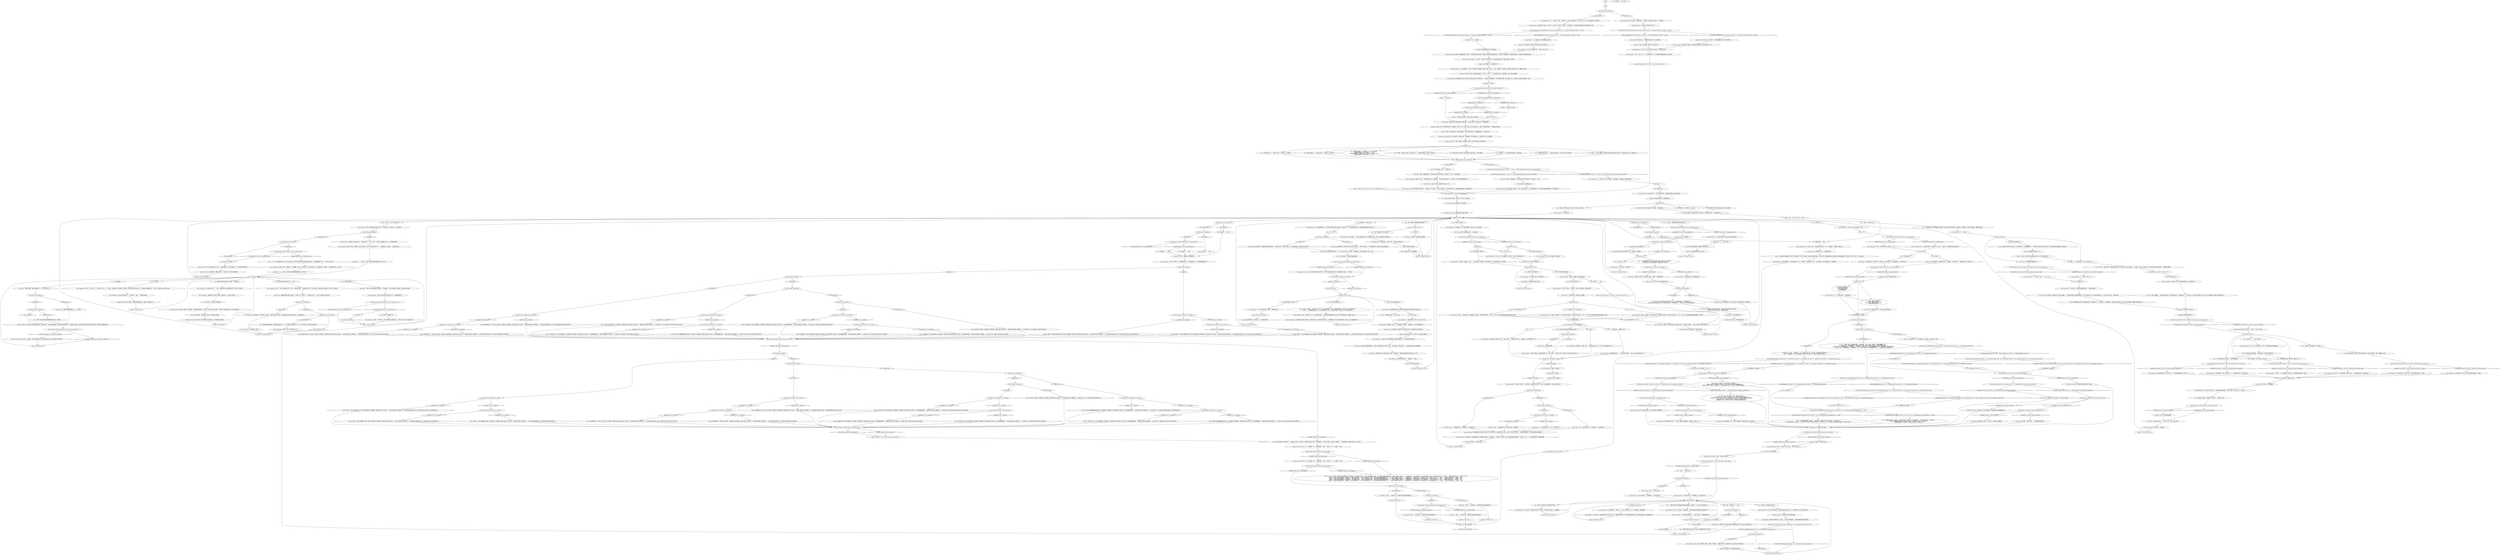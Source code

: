 # VILLAGE / POSSE 3
# the end where you ask your final questions.
# ==================================================
digraph G {
	  0 [label="START"];
	  1 [label="input"];
	  2 [label="You: “我不能。没有这份工作的话，我没办法活下去……你他妈的去死吧！我也该死！我会走的。”"];
	  3 [label="Trant Heidelstam: 他慢慢点点头。"];
	  4 [label="Kim Kitsuragi: IsKimHere()"];
	  5 [label="IsKimHere()", shape=diamond];
	  6 [label="!(IsKimHere())", shape=diamond];
	  7 [label="Esprit de Corps: 还有41分局，台灯的微光，咖啡杯叮当声，香烟的烟雾，铃铃作响的电话……你的青春。还有一条回去的路。"];
	  8 [label="Esprit de Corps: 你没有喝酒，她想到。所以也许这次……"];
	  9 [label="You: “什么？”"];
	  10 [label="You: “不可能。我是个天生的哲学家。”\n“不可能。我是个摇滚歌手。”\n“不可能。我是个精通古代艺术的启示者。”\n“不可能。我是个苦行僧。”"];
	  11 [label="Kim Kitsuragi: CheckItem(\"jacket_faln\")  or  CheckItem(\"pants_faln\")  or  CheckItem(\"hat_faln\")  or  CheckItem(\"shirt_faln\")  or  CheckItem(\"shoes_faln\")"];
	  12 [label="CheckItem(\"jacket_faln\")  or  CheckItem(\"pants_faln\")  or  CheckItem(\"hat_faln\")  or  CheckItem(\"shirt_faln\")  or  CheckItem(\"shoes_faln\")", shape=diamond];
	  13 [label="!(CheckItem(\"jacket_faln\")  or  CheckItem(\"pants_faln\")  or  CheckItem(\"hat_faln\")  or  CheckItem(\"shirt_faln\")  or  CheckItem(\"shoes_faln\"))", shape=diamond];
	  14 [label="Kim Kitsuragi: “还有你那些，咳咳，*保守的*社会观点……”\n“还有你那些，咳咳，*保守的*社会观点。你为什么能做出360度回旋踢的动作……”\n“还有你那些，咳咳，*保守的*社会观点。你在教堂地板上的动作——老实说，那就是在*跳健美操*……”\n“还有你那些，咳咳，*保守的*社会观点。你对*复古*风格舞曲的热爱……”\n“还有你那些，咳咳，*保守的*社会观点。还有你跟坤诺之间的很多*互动*……”"];
	  15 [label="Kim Kitsuragi: “中学。哈里！你跟坤诺，安德烈，阿西尔之间的相处——冰面上的所有事。这就是你为什么这么像*失足青年*的原因。”"];
	  16 [label="Jean Vicquemare: “是吧……或者是7年？你的状态不太好。这是年纪大的问题。*老*两年等于普通的一年。那个——而且，朵拉·英格伦德真的跟你闹得很凶。很严重。”"];
	  17 [label="You: “能跟我讲讲她吗？”"];
	  18 [label="Jean Vicquemare: “我想她是在艺术学院教书，就在河东。很东边的地方。很难说到底哪个在前——是那个资产阶级小妞先走了，还是你先开始酗酒的？有点鸡生蛋还是蛋生鸡的感觉……”"];
	  19 [label="You: “等等，朵拉·英格伦德？”"];
	  20 [label="Kim Kitsuragi: Variable[\"village.posse_41st_concept_iconic\"]"];
	  21 [label="Variable[\"village.posse_41st_concept_iconic\"]", shape=diamond];
	  22 [label="!(Variable[\"village.posse_41st_concept_iconic\"])", shape=diamond];
	  23 [label="Kim Kitsuragi: IsNight()"];
	  24 [label="IsNight()", shape=diamond];
	  25 [label="!(IsNight())", shape=diamond];
	  26 [label="Kim Kitsuragi: “不——祝愿*你的*报告一切顺利，”警督亲切地笑了。"];
	  27 [label="Kim Kitsuragi: Variable[\"tc.lenas_address\"]"];
	  28 [label="Variable[\"tc.lenas_address\"]", shape=diamond];
	  29 [label="!(Variable[\"tc.lenas_address\"])", shape=diamond];
	  30 [label="You: “是啊……不。你要待在这里，坤诺。你还太年轻了。”"];
	  31 [label="Jump to: [You: \"\"Good bye, then.\" (End.)\"]"];
	  32 [label="Rhetoric: 他是*真的*在考虑。"];
	  33 [label="Kim Kitsuragi: IsMorning()"];
	  34 [label="IsMorning()", shape=diamond];
	  35 [label="!(IsMorning())", shape=diamond];
	  36 [label="Shivers: 夜空之下，整片大区域都陷入沉睡：雪中的旧木屋组成一张黑色棋盘，里面生活着80,000条生命。一眼望去全是容易失火的建筑物——从大街到高速公路顶部的41分局，再到在地平线上闪闪发亮的布吉街……"];
	  37 [label="Kim Kitsuragi: IsMorning()"];
	  38 [label="IsMorning()", shape=diamond];
	  39 [label="!(IsMorning())", shape=diamond];
	  40 [label="Kim Kitsuragi: Variable[\"village.posse_esprit_final\"]"];
	  41 [label="Variable[\"village.posse_esprit_final\"]", shape=diamond];
	  42 [label="!(Variable[\"village.posse_esprit_final\"])", shape=diamond];
	  43 [label="Jean Vicquemare: “你不能当警察。你才12岁。而且你每隔四秒就会说一句‘混球’。”"];
	  44 [label="Kim Kitsuragi: IsCunoInParty()"];
	  45 [label="IsCunoInParty()", shape=diamond];
	  46 [label="!(IsCunoInParty())", shape=diamond];
	  47 [label="Kim Kitsuragi: Variable[\"gates.mhead_fight_success\"]"];
	  48 [label="Variable[\"gates.mhead_fight_success\"]", shape=diamond];
	  49 [label="!(Variable[\"gates.mhead_fight_success\"])", shape=diamond];
	  50 [label="You: “你*真的*打算在这种时刻维护男性特权吗！？！”"];
	  51 [label="Inland Empire: 跟瑞瓦肖24小时录像店前的十字路口相比——这根本不算什么。跟那个相比，一切都是可能的。"];
	  52 [label="Kim Kitsuragi: IsHighestPolitical(\"revacholian_nationhood\")"];
	  53 [label="IsHighestPolitical(\"revacholian_nationhood\")", shape=diamond];
	  54 [label="!(IsHighestPolitical(\"revacholian_nationhood\"))", shape=diamond];
	  55 [label="Kim Kitsuragi: Variable[\"TASK.return_to_mainland_done\"]"];
	  56 [label="Variable[\"TASK.return_to_mainland_done\"]", shape=diamond];
	  57 [label="!(Variable[\"TASK.return_to_mainland_done\"])", shape=diamond];
	  58 [label="Judit Minot: “在你当警察之前，你是科戎的一个体育老师。”她四下看了看。“外面越来越冷了。也许我们应该……”"];
	  59 [label="You: “我收集的FALN运动套装……”"];
	  60 [label="Cuno: “你蹩脚的音乐品味。就像是——40年代的喜好吧。就连你*站立*和伸展的姿势……坤诺之前见过这些。在*体育*课上。”\n“你对那个吉皮特使出的回旋踢，体操运动员的风格……坤诺之前见过这些。在*体育*课上。”\n“还有你的跳跃动作，爬上屋顶……坤诺之前见过这些。在*体育*课上。”"];
	  61 [label="You: “她是叫朵拉·杜博阿吗？”"];
	  62 [label="You: “不是？因为嫌疑人似乎以为我是……”"];
	  63 [label="You: “真的吗？”"];
	  64 [label="Conceptualization: 不过他们*的确*是该死的标志性人物——托森和麦克莱恩！"];
	  65 [label="You: “我猜是一个偶像双人组？”"];
	  66 [label="Judit Minot: “加姆洛克是瑞瓦肖最大的贫民区。严格意义上讲，是市郊……不过它被划分成了*11*个区域。加姆洛克只有我们分局。”"];
	  67 [label="Cuno: “坤诺喜欢这种狗屁玩意。加姆洛克真的跟屎一样——马丁内斯他妈的白的跟个球一样。大海什么的狗屁。这里不是真正的贫民区。”"];
	  68 [label="Kim Kitsuragi: Variable[\"village.posse_4_esprit_price_gottlieb\"]"];
	  69 [label="Variable[\"village.posse_4_esprit_price_gottlieb\"]", shape=diamond];
	  70 [label="!(Variable[\"village.posse_4_esprit_price_gottlieb\"])", shape=diamond];
	  71 [label="Kim Kitsuragi: Variable[\"village.posse_kim_shivers\"]"];
	  72 [label="Variable[\"village.posse_kim_shivers\"]", shape=diamond];
	  73 [label="!(Variable[\"village.posse_kim_shivers\"])", shape=diamond];
	  74 [label="Kim Kitsuragi: “跟普赖斯警长聊聊？还是不要用我的灾难性预言去触怒*两位*警长比较好。”"];
	  75 [label="Esprit de Corps: 能不能适应？我够疯狂吗？能承受住压力吗？他不知道该怎么说完这句话。"];
	  76 [label="You: “但我什么都没承诺过。”"];
	  77 [label="Shivers: 夜空之下，整片大区域都陷入沉睡：雨中的旧木屋组成一张黑色棋盘，里面生活着80,000条生命。一眼望去全是容易失火的建筑物——从大街到高速公路顶部的41分局，再到在大雨滂沱的地平线上闪闪发亮的布吉街……"];
	  78 [label="Shivers: 紫色晨光中，整片大区逐渐苏醒：旧木屋组成一张黑色棋盘，里面生活着80,000条生命，还有层层叠叠的烟囱。一眼望去全是容易失火的建筑物——从大街到41分局，再到嵌入在发光地平线上的布吉街……"];
	  79 [label="Kim Kitsuragi: Variable[\"auto.is_snowing\"]"];
	  80 [label="Variable[\"auto.is_snowing\"]", shape=diamond];
	  81 [label="!(Variable[\"auto.is_snowing\"])", shape=diamond];
	  82 [label="Jean Vicquemare: “所以我*必须*这么做吗。茱蒂？”"];
	  83 [label="Kim Kitsuragi: Variable[\"auto.is_snowing\"]"];
	  84 [label="Variable[\"auto.is_snowing\"]", shape=diamond];
	  85 [label="!(Variable[\"auto.is_snowing\"])", shape=diamond];
	  86 [label="Kim Kitsuragi: IsEvening()"];
	  87 [label="IsEvening()", shape=diamond];
	  88 [label="!(IsEvening())", shape=diamond];
	  89 [label="Inland Empire: 他担心的不是本地人——而是一个11岁大的小女孩。"];
	  90 [label="You: FALN装备……"];
	  91 [label="You: “我准备好了。”（总结。）"];
	  92 [label="Jump to: [Inland Empire: \"Now! Now you will *finally* get to...\"]"];
	  93 [label="Jean Vicquemare: Jean Vicquemare: \"...\""];
	  94 [label="Trant Heidelstam: “这很难。这是最难戒掉的一种瘾。*只有*重度合成阿片类药物与它相匹敌。就连吗啡都比酒精容易戒——从统计学上看是这样的。他戒掉的可能性不大。特别是对于他这把年纪来说。”"];
	  95 [label="You: “我的生活已经了无希望。我唯一能胜任的只有这份工作。我*会*戒掉的。”"];
	  96 [label="Trant Heidelstam: “……”"];
	  97 [label="You: “那好吧。去他妈的。我在这里有一间小棚户。我不需要你们。”"];
	  98 [label="You: “特种部队的体育老师？”\n“一个游击队战士兼体育老师？”\n“一个企业家兼体育老师？”\n“一个骑士兼体育老师？”"];
	  99 [label="Kim Kitsuragi: IsKimHere()"];
	  100 [label="IsKimHere()", shape=diamond];
	  101 [label="!(IsKimHere())", shape=diamond];
	  102 [label="Judit Minot: “是的……外面*的确*越来越冷了……”她四下看了看——看着破败的渔村。"];
	  103 [label="You: “好吧。现在我明白了。”（总结。）"];
	  104 [label="You: “这是什么时候的事？”"];
	  105 [label="Kim Kitsuragi: Variable[\"tc.welkin\"]"];
	  106 [label="Variable[\"tc.welkin\"]", shape=diamond];
	  107 [label="!(Variable[\"tc.welkin\"])", shape=diamond];
	  108 [label="Jean Vicquemare: “差不多吧。她有一半的瓦萨血统。”"];
	  109 [label="Suggestion: 他可不是什么失败者。尽管他也愿意被看作是一个失败者。这样更酷一些。"];
	  110 [label="Jean Vicquemare: “好吧。我们的警局人手不足，工作却多得堆成山，所以我们要回去了。这已经不再是你的问题了。”"];
	  111 [label="You: “出什么事了？我们为什么要去那里？”"];
	  112 [label="Perception (Hearing): 你现在还在工会总部的听力所及范围之内，你的等级是不会提升的。"];
	  113 [label="Jump to: [Untitled hub]"];
	  114 [label="Untitled hub (06)"];
	  115 [label="Jean Vicquemare: “你……承诺过？”"];
	  116 [label="Jean Vicquemare: “你必须到*15*岁才能参加初级警员项目——你甚至还没到呢。”"];
	  117 [label="Kim Kitsuragi: IsNight()"];
	  118 [label="IsNight()", shape=diamond];
	  119 [label="!(IsNight())", shape=diamond];
	  120 [label="Kim Kitsuragi: IsAfternoon()"];
	  121 [label="IsAfternoon()", shape=diamond];
	  122 [label="!(IsAfternoon())", shape=diamond];
	  123 [label="Kim Kitsuragi: Variable[\"auto.is_raining\"]"];
	  124 [label="Variable[\"auto.is_raining\"]", shape=diamond];
	  125 [label="!(Variable[\"auto.is_raining\"])", shape=diamond];
	  126 [label="Judit Minot: “看……”她转身面向大海。“很快就会下雨。是时候回家了。”"];
	  127 [label="Volition: 我告诉过你，没那么糟糕的。"];
	  128 [label="Conceptualization: 当然。"];
	  129 [label="Kim Kitsuragi: Variable[\"coast.posse_corrected_vicquemare_about_cunos_age\"]"];
	  130 [label="Variable[\"coast.posse_corrected_vicquemare_about_cunos_age\"]", shape=diamond];
	  131 [label="!(Variable[\"coast.posse_corrected_vicquemare_about_cunos_age\"])", shape=diamond];
	  132 [label="Kim Kitsuragi: Variable[\"ice.andre_composure_done\"]"];
	  133 [label="Variable[\"ice.andre_composure_done\"]", shape=diamond];
	  134 [label="!(Variable[\"ice.andre_composure_done\"])", shape=diamond];
	  135 [label="You: 为什么我能一天跑*5个小时*……"];
	  136 [label="Kim Kitsuragi: IsTHCPresent(\"homosexual_underground\")"];
	  137 [label="IsTHCPresent(\"homosexual_underground\")", shape=diamond];
	  138 [label="!(IsTHCPresent(\"homosexual_underground\"))", shape=diamond];
	  139 [label="Rhetoric: 这场闹剧必须结束。大家都能看出来。"];
	  140 [label="You: “一击即溃·迈克是公开赛的基础运动理念中最激动人心的重现！一个5,000比1级别的局外人！”"];
	  141 [label="Kim Kitsuragi: “你在教堂地板上的动作——老实说，那就是在*跳健美操*。你使用了*涂鸦*这个词……”"];
	  142 [label="Jump to: [Untitled hub (06)]"];
	  143 [label="Kim Kitsuragi: IsCunoInParty()"];
	  144 [label="IsCunoInParty()", shape=diamond];
	  145 [label="!(IsCunoInParty())", shape=diamond];
	  146 [label="Cuno: “不，猪猡，这样*一切*都能解释通了。”男孩看着你。“跑步。跳跃。*掷铅球*。你那把乱糟糟的大胡子……”\n“不，猪猡，这样*一切*都能解释通了。”男孩看着你。“跑步。跳跃。你胳膊上的*肌肉*。你那把乱糟糟的大胡子……”\n“不，猪猡，这样*一切*都能解释通了。”男孩看着你。“跑步。跳跃。你胳膊上的*肌肉*。你那把乱糟糟的大胡子……坤诺喜欢那个疯狂的面部动作。”\n“不，猪猡，这样*一切*都能解释通了。”男孩看着你。“跑步。跳跃。*掷铅球*。你那把乱糟糟的大胡子……坤诺喜欢那个疯狂的面部动作。”"];
	  147 [label="You: “FALN装备……”"];
	  148 [label="Judit Minot: “看……”她转身面向大海。“太阳要落山了。是时候回家了。”"];
	  149 [label="Jump to: [Untitled hub (04)]"];
	  150 [label="Jump to: [Untitled hub]"];
	  151 [label="Kim Kitsuragi: IsKimHere()"];
	  152 [label="IsKimHere()", shape=diamond];
	  153 [label="!(IsKimHere())", shape=diamond];
	  154 [label="Jean Vicquemare: “再次感谢你，警督。”"];
	  155 [label="Rhetoric: 这确实让他大吃一惊。倒也不坏。但他有些不知所措。"];
	  156 [label="Kim Kitsuragi: 突然间，警督变得非常严肃。“好吧，我要先处理好GRIH的事。但是……我的意思是，不管会发生什么——加姆洛克都*会*比港口更加重要。”"];
	  157 [label="Judit Minot: 她难过地听着你说话。起风了。"];
	  158 [label="Cuno: “你他妈在想什么？当然是跟你们这帮家伙一起让执法部门摇滚起来啊——警探坤诺。”他咀嚼着一片幻想中的口香糖。“就像你承诺过的。”"];
	  159 [label="Cuno: “我们刚刚一起经历了那么多之后，你打算*撒谎*吗？让坤诺再提醒你一下：坤诺说可以把你这个死瘸子带到岛上去，如果你带坤诺去加姆洛克。船夫坤诺。”"];
	  160 [label="Jean Vicquemare: “你多大了？10岁？11岁？”"];
	  161 [label="Trant Heidelstam: “也许你可以带走这个孩子，”特别顾问看着男孩说道。“提前一年登记，就说他14岁了。*如果*他……”"];
	  162 [label="Shivers: 夜空之下，整片大区域都陷入沉睡：雨中的旧木屋组成一张黑色棋盘，里面生活着80,000条生命。一眼望去全是容易失火的建筑物——从大街到高速公路顶部的41分局，再到在大雨滂沱的地平线上闪闪发亮的布吉街……"];
	  163 [label="Shivers: 整片大区人声鼎沸：旧木屋组成一张黑色棋盘，里面生活着80,000条生命。一眼望去全是容易失火的建筑物——从主路到大科戎，从41分局到嵌入遥远地平线的布吉街……"];
	  164 [label="Kim Kitsuragi: IsKimHere()"];
	  165 [label="IsKimHere()", shape=diamond];
	  166 [label="!(IsKimHere())", shape=diamond];
	  167 [label="Endurance: 自从你那天早上醒来后，你脸上那种浮肿*已经*减轻了……"];
	  168 [label="Jean Vicquemare: “你这个喜欢指使别人的混账……好吧。这里实在是太冷了，我们的車就停在广场。而且罪犯也需要被拘留起来——我们赶紧走吧。”"];
	  169 [label="Perception (Hearing): 車钥匙在他的口袋里叮当直响。"];
	  170 [label="Jean Vicquemare: “呃——现在你是个警察，”他停顿下来，“或者……不再是了，所以我猜你又变成体育老师了。”"];
	  171 [label="Empathy: 看他的样子，是强行憋着没笑出来。"];
	  172 [label="Kim Kitsuragi: “我就知道。我就知道没有普通人能像那样跑个不停。他是个真正的体育老师。”"];
	  173 [label="You: “我为什么能一天跑*6个小时*……”"];
	  174 [label="Untitled hub (04)"];
	  175 [label="You: “好吧。6年也没那么久。”"];
	  176 [label="Rhetoric: 换句话说——他已经听*够*了。"];
	  177 [label="Judit Minot: “很好。”她看着你，然后是维克玛……"];
	  178 [label="Kim Kitsuragi: Variable[\"TASK.return_to_mainland_done\"]"];
	  179 [label="Variable[\"TASK.return_to_mainland_done\"]", shape=diamond];
	  180 [label="!(Variable[\"TASK.return_to_mainland_done\"])", shape=diamond];
	  181 [label="Jump to: [Untitled hub]"];
	  182 [label="Kim Kitsuragi: “应该把这个消息立即告诉他们。送去好消息对你来说是个很好的转变。”\n“应该把这个消息立即告诉他们。尽管我们没有相片……”"];
	  183 [label="You: （压低声音。）“让，他什么都没有了。”"];
	  184 [label="Cuno: “我保证我不会说的。”他拼命摇头，脸都红了。“我再也不会说了。”"];
	  185 [label="Kim Kitsuragi: Variable[\"apt.cuno_homework_orb_seen\"]"];
	  186 [label="Variable[\"apt.cuno_homework_orb_seen\"]", shape=diamond];
	  187 [label="!(Variable[\"apt.cuno_homework_orb_seen\"])", shape=diamond];
	  188 [label="Inland Empire: 现在！现在你*总算*是能知道你是谁了！"];
	  189 [label="Shivers: 紫色晨光中，整片大区逐渐苏醒：旧木屋组成一张黑色棋盘，里面生活着80,000条生命，还有层层叠叠的烟囱。一眼望去全是容易失火的建筑物——从大街到41分局，再到嵌入在发光地平线上的布吉街……"];
	  190 [label="Kim Kitsuragi: Variable[\"auto.is_raining\"]"];
	  191 [label="Variable[\"auto.is_raining\"]", shape=diamond];
	  192 [label="!(Variable[\"auto.is_raining\"])", shape=diamond];
	  193 [label="Jean Vicquemare: “我不在乎——他不能当警察。他只有12岁。而且每隔四秒就会说一句‘混球’。”"];
	  194 [label="Kim Kitsuragi: IsCunoInParty()"];
	  195 [label="IsCunoInParty()", shape=diamond];
	  196 [label="!(IsCunoInParty())", shape=diamond];
	  197 [label="Composure: 你在教堂地板上的动作——老实说——那就是在*跳健美操*。"];
	  198 [label="Untitled hub (06)"];
	  199 [label="You: “等等。在你们离开之前，我还有*一些*问题。关于我是谁……”"];
	  200 [label="Judit Minot: “你没跟我们说过——你只说以前当过体育老师。”"];
	  201 [label="You: “那我为什么会加入RCM？”"];
	  202 [label="Jean Vicquemare: “天啦，我不知道……”他想到。“6年前？在我来之前，她就已经离开了。”"];
	  203 [label="Cuno: “什么？！婊子们都很向往41分局。你以为坤诺为什么要*参与*这种破事？都说那里他妈的很暴力。你们的普赖斯警长干掉了……差不多几千号人吧。”"];
	  204 [label="You: “我们最近有没有碰巧突袭过一座教堂？”（指向教堂。）"];
	  205 [label="Jean Vicquemare: “我们的*敌人*藏在*一座*教堂里——根据我们得到的消息。就这些。我不会再谈论这个话题了。你的安全许可现在很*低级*。等它升级之后再说。”"];
	  206 [label="Shivers: 远处的交通。一张废弃的报纸随风飘荡。"];
	  207 [label="You: “不，我的意思是*调查*。来41分局工作。”"];
	  208 [label="Jean Vicquemare: “我在加姆洛克也听到一些传闻。自从秋天就开始了。我同意有些事正在发生。大家都很紧张。我听见风扇转动的声音。很快。有什么东西就要砸中它了。”"];
	  209 [label="You: “谁也不是。忘了吧。”"];
	  210 [label="Cuno: “什么鬼？！”他张开双臂。“坤诺被*看到*跟你在一起，就在外面。现在他是自由人了。跟着条子一起混。是该死的线人。我现在完完全全就是个猪猡了——被烟熏过的猪猡。”"];
	  211 [label="Cuno: “我待在这里才是不可能。*他妈的*你能明白吗。我不会死在这里的，混球。我要跟你一起走。”"];
	  212 [label="Judit Minot: “看在老天爷的份上……”她叹了口气。“好吧，就这么办吧。”"];
	  213 [label="Esprit de Corps: 即便是到了现在——你还是他的同事。"];
	  214 [label="Kim Kitsuragi: “听起来确实挺不错的……”他朝她还了一个微笑。"];
	  215 [label="Shivers: 午后的日光之下，整片大区域轰鸣着：旧木屋组成一张黑色棋盘，里面生活着80,000条生命，还有层层叠叠的烟囱。一眼望去全是容易失火的建筑物——从大街到41分局，再到嵌入在大雪纷飞地平线上的布吉街……"];
	  216 [label="Kim Kitsuragi: Variable[\"auto.is_snowing\"]"];
	  217 [label="Variable[\"auto.is_snowing\"]", shape=diamond];
	  218 [label="!(Variable[\"auto.is_snowing\"])", shape=diamond];
	  219 [label="Kim Kitsuragi: Variable[\"village.posse_final_shivers\"]"];
	  220 [label="Variable[\"village.posse_final_shivers\"]", shape=diamond];
	  221 [label="!(Variable[\"village.posse_final_shivers\"])", shape=diamond];
	  222 [label="Kim Kitsuragi: CheckEquipped(\"jacket_faln\")  and  (CheckEquipped(\"pants_faln\")  or  CheckEquipped(\"hat_faln\"))"];
	  223 [label="CheckEquipped(\"jacket_faln\")  and  (CheckEquipped(\"pants_faln\")  or  CheckEquipped(\"hat_faln\"))", shape=diamond];
	  224 [label="!(CheckEquipped(\"jacket_faln\")  and  (CheckEquipped(\"pants_faln\")  or  CheckEquipped(\"hat_faln\")))", shape=diamond];
	  225 [label="Judit Minot: “太棒了，”女人看向北边。“那我们能不能现在就回加姆洛克？”"];
	  226 [label="Kim Kitsuragi: IsKimHere()"];
	  227 [label="IsKimHere()", shape=diamond];
	  228 [label="!(IsKimHere())", shape=diamond];
	  229 [label="Judit Minot: Judit Minot: \"...\""];
	  230 [label="Judit Minot: Judit Minot: \"...\""];
	  231 [label="You: “我会成功的，让。我向老天和瑞瓦肖发誓，我会成功的。”"];
	  232 [label="Judit Minot: “……”"];
	  233 [label="You: “那样的确解释了很多问题。”"];
	  234 [label="Jump to: [Untitled hub (03)]"];
	  235 [label="Cuno: “你之前的那条蠢裤子。就像这个……还有复古什么的狗屁。坤诺之前见过这些——在*体育*课上……”\n“你之前的那条蠢裤子。就像这个……还有复古什么的狗屁。坤诺之前见过这些——在*体育*课上……还有你对那个吉皮特使出的回旋踢，体操运动员的风格……”"];
	  236 [label="Jean Vicquemare: “是不是觉得很难受？”"];
	  237 [label="You: “猜到了。”"];
	  238 [label="Jean Vicquemare: “我也是。你*悲痛地*放弃了*最亲爱的朵拉*，而且真的*闹得很凶*……我想，好像是一周两次？就会出现。”"];
	  239 [label="Jump to: [Untitled hub (06)]"];
	  240 [label="Jean Vicquemare: “不是。”"];
	  241 [label="Jump to: [Untitled hub (06)]"];
	  242 [label="Jean Vicquemare: “好吧——不是什么血腥杀手分局，只是一个改造过的旧丝绸厂，里面有绿色的台灯，还有个咖啡角。很多很棒的人在那里工作。很努力。每天如此。”"];
	  243 [label="Cuno: “是啊，而且这狗屁玩意在8频道他妈的很出名。坤诺听过。”"];
	  244 [label="Jean Vicquemare: “谢谢你，坤诺。你照亮了我的一天。”"];
	  245 [label="You: “何不在41分局做这些呢？”"];
	  246 [label="You: “一个神秘动物学家。她住在加姆洛克的圣堂路。她跟我说过竹节虫的事。”\n“一个神秘动物学家。她住在加姆洛克。她跟我说过竹节虫的事。”"];
	  247 [label="Untitled hub (05)"];
	  248 [label="Esprit de Corps: 也许你和这位初级警员之间有过一些*不言而喻*的协议？"];
	  249 [label="Cuno: “坤诺他妈的19了。”"];
	  250 [label="Cuno: “你不用把*他们*变成警察——只要坤诺就行。坤诺是个值得培养的人。”"];
	  251 [label="Shivers: 整片大区在落雨中低吟：旧木屋组成一张黑色棋盘，里面生活着80,000条生命。一眼望去全是容易失火的建筑物——从大街到大科戎，从41分局到嵌入在滂沱大雨地平线上的布吉街……"];
	  252 [label="Shivers: 一场灰色的大雨降落在马丁内斯。城市浸染其中，冷冰冰，湿淋淋。海浪拍打着混凝土破碎机。无家可归的人们蜷缩在栅栏后的火堆周围。就在那堆棚屋之间，是你的家。留下来。喝上一杯。直到永远。"];
	  253 [label="Jean Vicquemare: “不，他没有。他多大了，10岁？11岁？”"];
	  254 [label="Kim Kitsuragi: Variable[\"TASK.return_to_mainland_done\"]"];
	  255 [label="Variable[\"TASK.return_to_mainland_done\"]", shape=diamond];
	  256 [label="!(Variable[\"TASK.return_to_mainland_done\"])", shape=diamond];
	  257 [label="Perception (Sight): 她在回避你的目光。"];
	  258 [label="Physical Instrument: 尽管你没有什么持久的锻炼习惯，还是能做出360度回旋踢的动作。"];
	  259 [label="Perception (Sight): 想一想！你能够*察觉*到。在加姆洛克。布吉街。科戎。王国。煤城。在8/81高速公路上——当最后一场雪融化的时候，一切都将由你来筛选。"];
	  260 [label="Kim Kitsuragi: IsHighestPolitical(\"moralist\")"];
	  261 [label="IsHighestPolitical(\"moralist\")", shape=diamond];
	  262 [label="!(IsHighestPolitical(\"moralist\"))", shape=diamond];
	  263 [label="You: “我准备好了。”（总结。）"];
	  264 [label="You: “我会回到岛上，在那里*生活*。我不在乎。”"];
	  265 [label="Judit Minot: “警探。”她看着维克玛。“我只是不想这场*审判*继续下去。外面太冷了，而且……我们还是走吧。”"];
	  266 [label="Kim Kitsuragi: Variable[\"tc.down_with_racism\"]  or  IsHighestPolitical(\"revacholian_nationhood\")"];
	  267 [label="Variable[\"tc.down_with_racism\"]  or  IsHighestPolitical(\"revacholian_nationhood\")", shape=diamond];
	  268 [label="!(Variable[\"tc.down_with_racism\"]  or  IsHighestPolitical(\"revacholian_nationhood\"))", shape=diamond];
	  269 [label="Jump to: [Untitled hub (03)]"];
	  270 [label="Jean Vicquemare: “这不是秘密。有个小妞把你搅得乱七八糟。而且，你是个酒鬼。”"];
	  271 [label="Pain Threshold: 你也真的随波逐流了。让伤害最大化。"];
	  272 [label="Jean Vicquemare: “你太不稳定了，不适合为黑帮老大做事。你有自我毁灭的倾向，哈里。没有黑帮老大会接收你的。”"];
	  273 [label="Logic: 他可能会立即变卦的。"];
	  274 [label="You: “那就再见吧。”（总结。）"];
	  275 [label="Judit Minot: “……马上回去。我们留下托森和麦克莱恩管理C翼。这样不太好。”"];
	  276 [label="Judit Minot: “这不是真的……”"];
	  277 [label="Jump to: [Untitled hub (06)]"];
	  278 [label="You: “祝愿你的报告一切顺利。”"];
	  279 [label="Judit Minot: “让……”她停了下来。"];
	  280 [label="You: “很抱歉。我们真的做不到。这不可能。”"];
	  281 [label="Kim Kitsuragi: Variable[\"auto.is_snowing\"]"];
	  282 [label="Variable[\"auto.is_snowing\"]", shape=diamond];
	  283 [label="!(Variable[\"auto.is_snowing\"])", shape=diamond];
	  284 [label="Shivers: 黄昏的天空之下，整片大区灯火通明：旧木屋组成一张黑色棋盘，里面生活着80,000条生命。一眼望去全是容易失火的建筑物——从大街到高速公路顶部的41分局，再到嵌入在黑暗地平线上的布吉街……"];
	  285 [label="Kim Kitsuragi: Variable[\"auto.is_raining\"]"];
	  286 [label="Variable[\"auto.is_raining\"]", shape=diamond];
	  287 [label="!(Variable[\"auto.is_raining\"])", shape=diamond];
	  288 [label="Jean Vicquemare: “他不能当警察。哈里。他只有12岁。一而且每隔四秒就会说一句‘混球’。”"];
	  289 [label="Jump to: [PosseEndgame()]"];
	  290 [label="Untitled hub (02)"];
	  291 [label="Judit Minot: “太棒了，”女人看向北边。“那我们能不能现在就回加姆洛克？”"];
	  292 [label="Kim Kitsuragi: Variable[\"TASK.return_to_mainland_done\"]"];
	  293 [label="Variable[\"TASK.return_to_mainland_done\"]", shape=diamond];
	  294 [label="!(Variable[\"TASK.return_to_mainland_done\"])", shape=diamond];
	  295 [label="Judit Minot: “他……这是真的。”"];
	  296 [label="You: “我需要成为最伟大的人，让。我就是*为此而生*的。我*会*停下来。我会变好的。”"];
	  297 [label="You: “41分局……是一个什么样的分局？”"];
	  298 [label="Kim Kitsuragi: IsCunoInParty()"];
	  299 [label="IsCunoInParty()", shape=diamond];
	  300 [label="!(IsCunoInParty())", shape=diamond];
	  301 [label="Inland Empire: 你，每天早晨，从远航路走到学校去上体育课。她——穿着春装去学院。空气中充满香烟和树莓的味道，还有难以置信的希望。充满希望的海洋。"];
	  302 [label="You: “*6*年？”"];
	  303 [label="Trant Heidelstam: 特别顾问瞥了一眼自己的腕表。"];
	  304 [label="Jump to: [Untitled hub (06)]"];
	  305 [label="Trant Heidelstam: “还有很多外援也参与了。不仅仅是我。”他笑了。“还有其他失败者。”"];
	  306 [label="You: “所以我在血腥杀手分局工作？”（总结。）"];
	  307 [label="Esprit de Corps: 他们说到了变化。这座城市。街道上的紧张氛围。他们说的是四月的大事件，还有五月街上的流血事件。"];
	  308 [label="Kim Kitsuragi: “呃——首先我会回警局，写下一篇所有人都前所未见的详尽报告。必须要写好一点，把所有细节都包含进去。然后我会跟我们警长严肃地谈一谈。”"];
	  309 [label="Jean Vicquemare: “受宠若惊？你可是曷城警督。哪怕是你愿意考虑一下，受宠若惊的应该是*我们*……”"];
	  310 [label="Volition: 我们看到的是一个真正的好心人。你越早开始越好。"];
	  311 [label="Jean Vicquemare: “已经办好了。我们走吧？”"];
	  312 [label="Composure: 他双手颤抖，面色发白。"];
	  313 [label="Shivers: 粉色晨光中，整片大区逐渐苏醒：旧木屋组成一张黑色棋盘，里面生活着80,000条生命，还有层层叠叠的烟囱。一眼望去全是容易失火的建筑物——从大街到41分局，再到嵌入在大雪纷飞地平线上的布吉街……"];
	  314 [label="Kim Kitsuragi: IsNight()"];
	  315 [label="IsNight()", shape=diamond];
	  316 [label="!(IsNight())", shape=diamond];
	  317 [label="Untitled hub"];
	  318 [label="Physical Instrument: 你甚至都不知道同性恋是什么的事实。"];
	  319 [label="Kim Kitsuragi: IsCunoInParty()"];
	  320 [label="IsCunoInParty()", shape=diamond];
	  321 [label="!(IsCunoInParty())", shape=diamond];
	  322 [label="You: “我准备好了。”（总结。）"];
	  323 [label="Judit Minot: Judit Minot: \"...\""];
	  324 [label="Kim Kitsuragi: IsTHCCookingOrFixed(\"the_waste_land_of_reality\") or  SubstanceUsedOnce(\"alcohol\") == false"];
	  325 [label="IsTHCCookingOrFixed(\"the_waste_land_of_reality\") or  SubstanceUsedOnce(\"alcohol\") == false", shape=diamond];
	  326 [label="!(IsTHCCookingOrFixed(\"the_waste_land_of_reality\") or  SubstanceUsedOnce(\"alcohol\") == false)", shape=diamond];
	  327 [label="You: “我们走吧。”（马上出发。）"];
	  328 [label="Kim Kitsuragi: “当然了！一击即溃·迈克！”"];
	  329 [label="Kim Kitsuragi: Variable[\"ice.andre_composure_done\"]"];
	  330 [label="Variable[\"ice.andre_composure_done\"]", shape=diamond];
	  331 [label="!(Variable[\"ice.andre_composure_done\"])", shape=diamond];
	  332 [label="You: “不可能是6年。3年。还是3年吧。”"];
	  333 [label="Jean Vicquemare: “她真的是个很有吸引力的女人，哈里。漂亮。一个漂亮的资产阶级女人，身材苗条，基本上就像*精灵*一样。”"];
	  334 [label="Jean Vicquemare: “我只见过一张相片——不过很显然，你跟她有多*漂亮*这一点建立了真正的精神联系。让你永远也无法复原。”"];
	  335 [label="Jean Vicquemare: “是吧……你的状态不太好。我想是年纪大的问题。*老*两年等于普通的一年。那个——而且，朵拉·英格伦德真的跟你闹得很凶。很严重。”"];
	  336 [label="You: “那C翼是……”"];
	  337 [label="Jean Vicquemare: “天啦……”他叹了口气。“一共有4翼，哈里。A，B，C还有D。我们属于C翼。里面都是一帮失败者，还有每天只等着下班打卡的人。你和我把它*重新概念化*了，变成一个特别行动小组。这是个错误。”"];
	  338 [label="You: “那普赖斯是……”"];
	  339 [label="Kim Kitsuragi: “他是警队里最受尊敬的人之一。你很幸运。”"];
	  340 [label="Esprit de Corps: 一栋低矮的房子，暴露在风雨中——而且没有你。車流在旁边呼啸而过……"];
	  341 [label="Kim Kitsuragi: 他环顾四周——看着街道上越来越深的阴影——然后拉起衣领。“警探，我们阻止了一场小规模的战争。有些事正在瑞瓦肖发生。”"];
	  342 [label="Perception (Sight): 它说：“鉴于B中转站的装卸工罢工事件，YC中转站的紧张局势正在加剧，煤城的重工业代表们……”你念到。"];
	  343 [label="Kim Kitsuragi: “跟普赖斯*一起*工作？”他的嘴角露出一弯微笑。“我受宠若惊，不过我不知道能不能……”"];
	  344 [label="Jean Vicquemare: “好吧。反正我们要把你送回去。”"];
	  345 [label="Jean Vicquemare: “不，他不行。他才12岁。”"];
	  346 [label="Jean Vicquemare: “我认识一百个一无所有的孩子，哈里。我们不能把他们都变成警察吧。”"];
	  347 [label="Composure: 他咬紧牙关，喉咙哽咽着。"];
	  348 [label="Jean Vicquemare: “*如果*你能做到——如果你能戒酒10个月——告诉我们。我还会跟你一起工作。不过不像这样。永远也不要这样。这一切都结束了。”"];
	  349 [label="Kim Kitsuragi: Variable[\"coast.posse_corrected_vicquemare_about_cunos_age\"]"];
	  350 [label="Variable[\"coast.posse_corrected_vicquemare_about_cunos_age\"]", shape=diamond];
	  351 [label="!(Variable[\"coast.posse_corrected_vicquemare_about_cunos_age\"])", shape=diamond];
	  352 [label="Composure: 你的姿态。不断的*伸展*……成为迪斯科明星的愿望。"];
	  353 [label="Kim Kitsuragi: IsKimHere()"];
	  354 [label="IsKimHere()", shape=diamond];
	  355 [label="!(IsKimHere())", shape=diamond];
	  356 [label="Volition: 不。你*可以*停下来。只要趟过地狱就可以。月复一月。年复一年——你将会跟虚无对抗。这是可能的，因为*时间*充满可能性。"];
	  357 [label="Rhetoric: 为了瑞瓦肖公民武装。灰色天空中的那一朵勿忘我。"];
	  358 [label="Esprit de Corps: 远远不止这些。他就是做不到。最后一次……"];
	  359 [label="Kim Kitsuragi: “哈里……这就解释了*一切*。到处跑来跑去。跳跃。*掷铅球*。你那把难以言喻的大胡子……”\n“哈里……这就解释了*一切*。到处跑来跑去。跳跃。*发达的二头肌*。你那把*难以言喻的*大胡子……”"];
	  360 [label="Kim Kitsuragi: “事实是，你似乎不*知道*什么是同性恋……”\n“事实是，你似乎不*知道*什么是同性恋……还有你为什么能做出360度回旋踢的动作！”\n“事实是，你似乎不*知道*什么是同性恋……你在教堂地板上的动作——老实说，那就是在*跳健美操*……”"];
	  361 [label="Kim Kitsuragi: Variable[\"ice.tentflap_greeting_done\"]  and  Variable[\"yard.cuno_intro_hub\"]"];
	  362 [label="Variable[\"ice.tentflap_greeting_done\"]  and  Variable[\"yard.cuno_intro_hub\"]", shape=diamond];
	  363 [label="!(Variable[\"ice.tentflap_greeting_done\"]  and  Variable[\"yard.cuno_intro_hub\"])", shape=diamond];
	  364 [label="Savoir Faire: 还有我这个家伙。"];
	  365 [label="You: “所以我们甚至都没结婚……”"];
	  366 [label="You: “那好吧。”"];
	  367 [label="Judit Minot: “谈话结束？”她抱紧自己寻求温暖。"];
	  368 [label="Esprit de Corps: 在一间旧丝绸厂那弯曲的屋顶下面，它的形状就像一个长着两只烟囱的瓢虫，警长托勒密·普赖斯正坐在一张厚重的木桌后面。住院医师尼克斯·戈特利布给他倒了杯咖啡。警长的办公室里格外安静……"];
	  369 [label="Judit Minot: “托勒密·普赖斯？他是老普赖斯的儿子——RCM的创始人之一。”"];
	  370 [label="Trant Heidelstam: “突袭教堂从来不是什么好新闻。我得声明一点，我当时不在城里……”"];
	  371 [label="Authority: 他是认真的。不能在海岸上讨论RCM和它的敌人的话题。"];
	  372 [label="You: “关于什么的？”"];
	  373 [label="Logic: 该死。是的。还有*那个*。"];
	  374 [label="Jean Vicquemare: “你必须到*15*岁才能参加初级警员项目——但是你没有。”"];
	  375 [label="Jean Vicquemare: “再见，哈里。还有——我知道这不会发生的，不过……”他看着你，心如钢铁，眼神冰冷。"];
	  376 [label="Jean Vicquemare: 又是一声叹息——因为屈服。"];
	  377 [label="Shivers: 紫色晨光中，整片大区逐渐苏醒：旧木屋组成一张黑色棋盘，里面生活着80,000条生命，还有层层叠叠的烟囱。一眼望去全是容易失火的建筑物——从大街到41分局，再到嵌入在大雨滂沱地平线上的布吉街……"];
	  378 [label="Suggestion: 她一定会欣喜若狂的。"];
	  379 [label="Shivers: 夜空之下，整片大区域都陷入沉睡：雪中的旧木屋组成一张黑色棋盘，里面生活着80,000条生命。一眼望去全是容易失火的建筑物——从大街到高速公路顶部的41分局，再到在地平线上闪闪发亮的布吉街……"];
	  380 [label="Shivers: 黄昏的天空之下，整片大区灯火通明：旧木屋组成一张黑色棋盘，里面生活着80,000条生命。一眼望去全是容易失火的建筑物——从大街到高速公路顶部的41分局，再到消失在细雨交织地平线上的布吉街……"];
	  381 [label="Shivers: 整片大区在缓缓飘落的雪花中低吟：旧木屋组成一张黑色棋盘，里面生活着80,000条生命，还有层层叠叠的烟囱。一眼望去全是容易失火的建筑物——从大街到大科戎，从41分局到在大雨滂沱的地平线上闪闪发亮的布吉街……"];
	  382 [label="Kim Kitsuragi: Variable[\"auto.is_raining\"]"];
	  383 [label="Variable[\"auto.is_raining\"]", shape=diamond];
	  384 [label="!(Variable[\"auto.is_raining\"])", shape=diamond];
	  385 [label="Kim Kitsuragi: Variable[\"coast.posse_corrected_vicquemare_about_cunos_age\"]"];
	  386 [label="Variable[\"coast.posse_corrected_vicquemare_about_cunos_age\"]", shape=diamond];
	  387 [label="!(Variable[\"coast.posse_corrected_vicquemare_about_cunos_age\"])", shape=diamond];
	  388 [label="Jean Vicquemare: “就算是有什么昆虫——我不在乎。不过你是一个*酒鬼*。而且你——又开始喝酒了。我不会因为这件事把自己的生活搞得乱七八糟。”"];
	  389 [label="Electrochemistry: 不。你可以搞定的。*代替*它！用安非他命代替酒精。或者是丁内酯！去他的——吗啡！涂鸦清除剂！任何东西。这样能为你争取时间。你唯一需要的只有时间。"];
	  390 [label="Empathy: 为了世界。"];
	  392 [label="Jean Vicquemare: 男人看向西边，有些不耐烦。"];
	  393 [label="You: “曷城警督——现在你怎么办？”"];
	  394 [label="Untitled hub (07)"];
	  395 [label="You: “天啦——*一击即溃·迈克*……”"];
	  396 [label="Jean Vicquemare: “是的，你在科戎*教体育*。我相信应该是这么说的吧？在一个中学教体育。你是个中学体育老师。”"];
	  397 [label="Kim Kitsuragi: “还有你那些，咳咳，*保守的*词语选择。甚至是你的姿势。不停的*伸展*……”"];
	  398 [label="Kim Kitsuragi: Variable[\"village.posse_gym_endur_stamina\"]"];
	  399 [label="Variable[\"village.posse_gym_endur_stamina\"]", shape=diamond];
	  400 [label="!(Variable[\"village.posse_gym_endur_stamina\"])", shape=diamond];
	  401 [label="Kim Kitsuragi: Variable[\"tc.dora_du_is_her_full_name\"]"];
	  402 [label="Variable[\"tc.dora_du_is_her_full_name\"]", shape=diamond];
	  403 [label="!(Variable[\"tc.dora_du_is_her_full_name\"])", shape=diamond];
	  404 [label="You: “她的名字是叫朵拉吗？”"];
	  405 [label="Jean Vicquemare: “朵拉什么的。朵拉·英格伦德？”他想了想。“是啊。你提过她的名字。”"];
	  406 [label="Jean Vicquemare: “不对。是6年。就像*古代*一样。这是年纪大的问题。*老*两年等于普通的一年。那个——而且，朵拉·英格伦德真的跟你闹得很凶。很严重。”"];
	  407 [label="You: “小妞——谁？”"];
	  408 [label="Jean Vicquemare: “是啊。朵拉·英格伦德，我想是的。”"];
	  409 [label="Kim Kitsuragi: “这不是真的。加姆洛克对于一个辖区来说太大了。你们人手不足。不过每个人都很尊敬41分局——你们有普赖斯警长。”"];
	  410 [label="Jean Vicquemare: “所以他还记得*那个*……是的。可能是有针对*某些*教堂的突袭。这可不是什么好新闻。”"];
	  411 [label="Jean Vicquemare: “莉娜是谁？”"];
	  412 [label="Kim Kitsuragi: “她和她丈夫在海岸边搜寻竹节虫。这是他们的发现——在某种程度上是。”\n“她和她丈夫在海岸边搜寻竹节虫。这是他们的发现——在某种程度上是。”他转向你。“我们肯定会找到他们的。”"];
	  413 [label="Jump to: [Untitled hub (06)]"];
	  414 [label="Shivers: 你闭上双眼，听见狗在吠叫。一个孤独的女人坐在工厂窗户旁边，梦想着陨石撞击这个星球。圣杰罗姆路上，一枚方形子弹滑入方形枪膛。旧南城里，一个没有眼睑的男人在微笑。春天来了。到时间了。"];
	  415 [label="Kim Kitsuragi: Variable[\"auto.is_snowing\"]"];
	  416 [label="Variable[\"auto.is_snowing\"]", shape=diamond];
	  417 [label="!(Variable[\"auto.is_snowing\"])", shape=diamond];
	  418 [label="Kim Kitsuragi: Variable[\"auto.is_snowing\"]"];
	  419 [label="Variable[\"auto.is_snowing\"]", shape=diamond];
	  420 [label="!(Variable[\"auto.is_snowing\"])", shape=diamond];
	  421 [label="Kim Kitsuragi: Variable[\"village.posse_final_shivers\"]"];
	  422 [label="Variable[\"village.posse_final_shivers\"]", shape=diamond];
	  423 [label="!(Variable[\"village.posse_final_shivers\"])", shape=diamond];
	  424 [label="Judit Minot: “太棒了，”女人看向北边。“那我们能不能现在就回加姆洛克？”"];
	  425 [label="Kim Kitsuragi: Variable[\"village.posse_esprit_final\"]"];
	  426 [label="Variable[\"village.posse_esprit_final\"]", shape=diamond];
	  427 [label="!(Variable[\"village.posse_esprit_final\"])", shape=diamond];
	  428 [label="Kim Kitsuragi: Variable[\"auto.is_snowing\"]"];
	  429 [label="Variable[\"auto.is_snowing\"]", shape=diamond];
	  430 [label="!(Variable[\"auto.is_snowing\"])", shape=diamond];
	  431 [label="Esprit de Corps: “托森？”“有。”“麦克莱恩?”“有。”“海德斯塔姆？”“没有。”“维克玛？”“有。”“杜博阿？”“当然。”"];
	  432 [label="Kim Kitsuragi: IsCunoInParty()"];
	  433 [label="IsCunoInParty()", shape=diamond];
	  434 [label="!(IsCunoInParty())", shape=diamond];
	  435 [label="Kim Kitsuragi: IsCunoInParty()"];
	  436 [label="IsCunoInParty()", shape=diamond];
	  437 [label="!(IsCunoInParty())", shape=diamond];
	  438 [label="Jump to: [Inland Empire: \"Now! Now you will *finally* get to...\"]"];
	  439 [label="Suggestion: 他们要走了。他们全都离开了你。"];
	  440 [label="Untitled hub (04)"];
	  441 [label="Kim Kitsuragi: IsHighestPolitical(\"communist\")"];
	  442 [label="IsHighestPolitical(\"communist\")", shape=diamond];
	  443 [label="!(IsHighestPolitical(\"communist\"))", shape=diamond];
	  444 [label="Kim Kitsuragi: SubstanceUsedOnce(\"alcohol\") == false  or  IsTHCCookingOrFixed(\"the_waste_land_of_reality\")"];
	  445 [label="SubstanceUsedOnce(\"alcohol\") == false  or  IsTHCCookingOrFixed(\"the_waste_land_of_reality\")", shape=diamond];
	  446 [label="!(SubstanceUsedOnce(\"alcohol\") == false  or  IsTHCCookingOrFixed(\"the_waste_land_of_reality\"))", shape=diamond];
	  447 [label="Judit Minot: 飞快地点点头。“说实在的——只要能结束这场*审判*，我怎样都可以。”"];
	  448 [label="Jean Vicquemare: “不要自哀自怜的。到目前为止，你还没把自己弄死。不过现在差不多了。”"];
	  449 [label="Kim Kitsuragi: IsTHCPresent(\"homosexual_underground\")"];
	  450 [label="IsTHCPresent(\"homosexual_underground\")", shape=diamond];
	  451 [label="!(IsTHCPresent(\"homosexual_underground\"))", shape=diamond];
	  452 [label="Physical Instrument: 还有——我*这个*家伙。就是……关于这个家伙的一切。"];
	  453 [label="Kim Kitsuragi: Variable[\"TASK.buy_faln_pants_from_cuno_done\"]  and  CheckEquipped(\"pants_bellbottom\") == false"];
	  454 [label="Variable[\"TASK.buy_faln_pants_from_cuno_done\"]  and  CheckEquipped(\"pants_bellbottom\") == false", shape=diamond];
	  455 [label="!(Variable[\"TASK.buy_faln_pants_from_cuno_done\"]  and  CheckEquipped(\"pants_bellbottom\") == false)", shape=diamond];
	  456 [label="Kim Kitsuragi: IsKimHere()"];
	  457 [label="IsKimHere()", shape=diamond];
	  458 [label="!(IsKimHere())", shape=diamond];
	  459 [label="Suggestion: 她一定会欣喜若狂的。给某人送去些*好*消息对你来说是个很好的转变。"];
	  460 [label="Cuno: “如果你把我留在这里，他们会把我绞死的。你希望这样吗？一个死去的小孩？”他眯起眼睛。“或者你想让坤诺加入你们分局，解决这摊破事？就像我们*刚刚*做的一样。”"];
	  461 [label="Cuno: “喂，混球！你要明白——如果你把我留在这里，他们会把我绞死的。你希望这样吗？一个死去的小孩？*或者*你想让坤诺加入你们分局，解决这摊破事？就像我们*刚刚*做的一样？”"];
	  462 [label="Shivers: 整片大区人声鼎沸：旧木屋组成一张黑色棋盘，里面生活着80,000条生命。一眼望去全是容易失火的建筑物——从主路到大科戎，从41分局到嵌入遥远地平线的布吉街……"];
	  463 [label="You: “我准备好了。”（总结。）"];
	  464 [label="Kim Kitsuragi: 他对此很有激情。"];
	  465 [label="Judit Minot: “让——我想他没有。我能从他的脸上看出来……”"];
	  466 [label="Jean Vicquemare: “不。”一阵沉默。“当然了，你破案了——你可以*完成*警察工作——不过是一阵一阵的。这在我看来没什么好惊讶的。”"];
	  467 [label="You: “好吧。我是帮马德雷教父做事的黑警吗？”"];
	  468 [label="You: “你说科戎？我在那里当体育老师？”"];
	  469 [label="Jump to: [Untitled hub (03)]"];
	  470 [label="Kim Kitsuragi: IsKimHere()"];
	  471 [label="IsKimHere()", shape=diamond];
	  472 [label="!(IsKimHere())", shape=diamond];
	  473 [label="Hand/Eye Coordination: 太难啦……就连这个标枪怪人……"];
	  474 [label="Jean Vicquemare: “杜博阿？”他摇摇头。“是叫……朵拉·英格伦德，我想是的。你提过她的名字。不过你们没有结婚。只是订婚了。”"];
	  475 [label="Untitled hub (05)"];
	  476 [label="Jump to: [Untitled hub (06)]"];
	  477 [label="Jean Vicquemare: “是啊——不像*我们*。两个被临床诊断为抑郁症的老人。这里有什么好对比的？我们是垃圾。”"];
	  478 [label="Jump to: [Untitled hub (06)]"];
	  479 [label="Jump to: [Untitled hub (06)]"];
	  480 [label="You: “伙计们。坤诺要加入初级警员项目。”"];
	  481 [label="Shivers: 黄昏的天空之下，整片大区灯火通明：旧木屋组成一张黑色棋盘，里面生活着80,000条生命。一眼望去全是容易失火的建筑物——从大街到高速公路顶部的41分局，再到嵌入在大雪纷飞地平线上的布吉街……"];
	  482 [label="Kim Kitsuragi: IsMorning()"];
	  483 [label="IsMorning()", shape=diamond];
	  484 [label="!(IsMorning())", shape=diamond];
	  485 [label="Kim Kitsuragi: Variable[\"auto.is_raining\"]"];
	  486 [label="Variable[\"auto.is_raining\"]", shape=diamond];
	  487 [label="!(Variable[\"auto.is_raining\"])", shape=diamond];
	  488 [label="Esprit de Corps: “真的吗？”尼克斯·戈特利布看着名单，突然抬起头。“我听说他很不稳定。”“你这口气好像这是件*坏事*，”警长托勒密·普赖斯用笔指着医生。他的办公室很暗，窗帘拉上了。“哈里是我们的人，他会渡过难关的——而且等他恢复过来之后，他会站在瑞瓦肖这一边。”“明白了。”戈特利布又回到名单上。“迈诺特？”“当然。”\n“真的吗？”尼克斯·戈特利布看着名单，突然抬起头。“我听说他很不稳定。”“你这口气好像这是件*坏事*，”警长托勒密·普赖斯用圆珠笔比划了一下。他的办公室很暗，窗帘拉上了。“哈里是我们的人，他会渡过难关的。等他恢复过来之后，他会站在人民这一边。”“明白了。”戈特利布又回到名单上。“迈诺特？”“当然。”\n“真的吗？”尼克斯·戈特利布看着名单，突然抬起头。“我听说他很不稳定。”“你这口气好像这是件*坏事*，”警长托勒密·普赖斯用圆珠笔比划了一下。他的办公室很暗，窗帘拉上了。“哈里是我们的人，他会渡过难关的。等他恢复过来之后，他会站在RCM这一边。”“明白了。”戈特利布又回到名单上。“迈诺特？”“当然。”\n“真的吗？”尼克斯·戈特利布看着名单，突然抬起头。“我听说他很不稳定。”“你这口气好像这是件*坏事*，”警长托勒密·普赖斯用圆珠笔比划了一下。他的办公室很暗，窗帘拉上了。“哈里是我们的人，他会渡过难关的。他一直都是这样……比起女人更看中钱。”“明白了。”戈特利布又回到名单上。“迈诺特？”“当然。”\n“真的吗？”尼克斯·戈特利布看着名单，突然抬起头。“我听说他很不稳定。”“你这口气好像这是件*坏事*，”警长托勒密·普赖斯用圆珠笔比划了一下。他的办公室很暗，窗帘拉上了。“哈里是我们的人，他会渡过难关的。等他恢复过来之后，他会站在瑞瓦肖这一边。”“明白了。”戈特利布又回到名单上。“迈诺特？”“当然。”"];
	  489 [label="Kim Kitsuragi: Variable[\"village.posse_achievement_kim\"]"];
	  490 [label="Variable[\"village.posse_achievement_kim\"]", shape=diamond];
	  491 [label="!(Variable[\"village.posse_achievement_kim\"])", shape=diamond];
	  492 [label="Kim Kitsuragi: IsKimHere()"];
	  493 [label="IsKimHere()", shape=diamond];
	  494 [label="!(IsKimHere())", shape=diamond];
	  495 [label="Judit Minot: Judit Minot: \"...\""];
	  496 [label="Kim Kitsuragi: IsTHCCookingOrFixed(\"the_waste_land_of_reality\")  or  SubstanceUsedOnce(\"alcohol\") == false"];
	  497 [label="IsTHCCookingOrFixed(\"the_waste_land_of_reality\")  or  SubstanceUsedOnce(\"alcohol\") == false", shape=diamond];
	  498 [label="!(IsTHCCookingOrFixed(\"the_waste_land_of_reality\")  or  SubstanceUsedOnce(\"alcohol\") == false)", shape=diamond];
	  499 [label="Conceptualization: 如果你断言生活已经了无希望；如果你断言自己是个被诅咒的人……被诅咒的人不需要安慰。*任何*安慰都不需要。他可以继续走下去，没有酒精，没有帮助。就像是一个时钟。"];
	  500 [label="You: “我可以——我可以消磨时光，直到我的大脑从受到的虐待当中恢复过来。我现在就可以这么做。我教会自己了。”"];
	  501 [label="You: “我已经不是那个人了。我变成了别的人，而且那个人*会*戒掉的。”"];
	  502 [label="You: “我已经不是那个人了。我变成了别的人，而且那个人*已经*戒掉了。”"];
	  503 [label="Kim Kitsuragi: IsCunoInParty()"];
	  504 [label="IsCunoInParty()", shape=diamond];
	  505 [label="!(IsCunoInParty())", shape=diamond];
	  506 [label="Untitled hub (02)"];
	  507 [label="You: “我收集的FALN运动套装……”"];
	  508 [label="Perception (Smell): 汗水和胶水的味道，磨损的地板……"];
	  509 [label="Endurance: *难以置信*的耐力输出……"];
	  510 [label="Endurance: 原始的、稳健的耐力输出……"];
	  511 [label="Kim Kitsuragi: CheckItem(\"jacket_faln\")  and  CheckItem(\"pants_faln\")  and  CheckItem(\"hat_faln\")  and  CheckItem(\"shirt_faln\")  and  CheckItem(\"shoes_faln\")"];
	  512 [label="CheckItem(\"jacket_faln\")  and  CheckItem(\"pants_faln\")  and  CheckItem(\"hat_faln\")  and  CheckItem(\"shirt_faln\")  and  CheckItem(\"shoes_faln\")", shape=diamond];
	  513 [label="!(CheckItem(\"jacket_faln\")  and  CheckItem(\"pants_faln\")  and  CheckItem(\"hat_faln\")  and  CheckItem(\"shirt_faln\")  and  CheckItem(\"shoes_faln\"))", shape=diamond];
	  514 [label="You: “哈？”"];
	  515 [label="Reaction Speed: 不是朵拉·*杜博阿*吗？”"];
	  516 [label="Jump to: [Untitled hub (06)]"];
	  517 [label="Jean Vicquemare: “他的意思是*加入*我们。来41分局。调动。”"];
	  518 [label="You: “是啊。当然。”"];
	  519 [label="Jump to: [Untitled hub (03)]"];
	  520 [label="Judit Minot: “圣堂路？正好路过。离你住的地方很近，永劫路……”她看着维克玛。"];
	  521 [label="Kim Kitsuragi: Variable[\"auto.is_raining\"]"];
	  522 [label="Variable[\"auto.is_raining\"]", shape=diamond];
	  523 [label="!(Variable[\"auto.is_raining\"])", shape=diamond];
	  524 [label="Kim Kitsuragi: IsEvening()"];
	  525 [label="IsEvening()", shape=diamond];
	  526 [label="!(IsEvening())", shape=diamond];
	  527 [label="You: 现在不行。"];
	  528 [label="Shivers: 夜空之下，整片大区域都陷入沉睡：旧木屋组成一张黑色棋盘，里面生活着80,000条生命。一眼望去全是容易失火的建筑物——从大街到高速公路顶部的41分局，再到嵌入黑色地平线的布吉街……"];
	  529 [label="Shivers: 午后的日光之下，整片大区域轰鸣着：旧木屋组成一张黑色棋盘，里面生活着80,000条生命，还有层层叠叠的烟囱。一眼望去全是容易失火的建筑物——从大街到41分局，再到嵌入在大雪纷飞地平线上的布吉街……"];
	  530 [label="Kim Kitsuragi: Variable[\"auto.is_raining\"]"];
	  531 [label="Variable[\"auto.is_raining\"]", shape=diamond];
	  532 [label="!(Variable[\"auto.is_raining\"])", shape=diamond];
	  533 [label="Kim Kitsuragi: IsAfternoon()"];
	  534 [label="IsAfternoon()", shape=diamond];
	  535 [label="!(IsAfternoon())", shape=diamond];
	  536 [label="Jean Vicquemare: “你不能当警察。你还是个小孩。而且你每隔四秒就会说一句‘混球’。”"];
	  537 [label="Jean Vicquemare: “我不在乎——他不能当警察。他还是个孩子。一个每隔四秒就会说一句‘混球’的孩子。”"];
	  538 [label="You: 我收集的FALN运动套装……"];
	  539 [label="Kim Kitsuragi: Variable[\"tc.down_with_racism\"]  or  IsHighestPolitical(\"revacholian_nationhood\")"];
	  540 [label="Variable[\"tc.down_with_racism\"]  or  IsHighestPolitical(\"revacholian_nationhood\")", shape=diamond];
	  541 [label="!(Variable[\"tc.down_with_racism\"]  or  IsHighestPolitical(\"revacholian_nationhood\"))", shape=diamond];
	  542 [label="Rhetoric: 为了行星的工人阶级。"];
	  543 [label="Jean Vicquemare: “你这个喜欢指使别人的狗杂种……”他摇摇头，吸了吸鼻子。“这里*实在*是太冷了，我们的車就停在广场。罪犯需要被拘留起来。我们赶紧走吧。”"];
	  544 [label="You: “我为什么会*这样*？”"];
	  545 [label="Kim Kitsuragi: IsKimHere()"];
	  546 [label="IsKimHere()", shape=diamond];
	  547 [label="!(IsKimHere())", shape=diamond];
	  548 [label="You: “这是什么时候的事？我当体育老师的时候？”"];
	  549 [label="Encyclopedia: 科戎就在加姆洛克东边。每天早上，步行只有很短的路程——就能走到棒球场或者是体育设施……"];
	  550 [label="Cuno: “坤诺他妈的就*知道*肯定有点不对劲，如果你能那样跑个不停的话……”"];
	  551 [label="Jean Vicquemare: “你又在念叨迈克了？”警探摇摇头。“我讨厌那个家伙。”"];
	  552 [label="Kim Kitsuragi: CheckEquipped(\"jacket_faln\")  and  (CheckEquipped(\"pants_faln\")  or  CheckEquipped(\"hat_faln\"))"];
	  553 [label="CheckEquipped(\"jacket_faln\")  and  (CheckEquipped(\"pants_faln\")  or  CheckEquipped(\"hat_faln\"))", shape=diamond];
	  554 [label="!(CheckEquipped(\"jacket_faln\")  and  (CheckEquipped(\"pants_faln\")  or  CheckEquipped(\"hat_faln\")))", shape=diamond];
	  555 [label="You: “我听够了。”（总结。）"];
	  556 [label="You: “托森和麦克莱恩？”"];
	  557 [label="Jean Vicquemare: “我们？我们现在是*血腥杀手分局*了，你没听说过吗？我们是坏人。没人喜欢我们。”"];
	  558 [label="Jean Vicquemare: “谢谢你，坤诺，”他被逗乐了。“你很善良。那是个人手不足的分局，而且辖区还特别大——这就是我们为什么需要……”他把头歪向北边，咂了下舌头。"];
	  559 [label="Judit Minot: “而且我们还有一大堆案子要处理，警督，”她笑着说道。“成堆的东西等着我们去处理。像小山一样。”"];
	  560 [label="Encyclopedia: 她说自己住在圣堂路1113号，加姆洛克。还记得吗？"];
	  561 [label="Esprit de Corps: 库洛·德鲁伊特警探。"];
	  562 [label="Jump to: [Untitled hub (06)]"];
	  563 [label="Jean Vicquemare: “妈的，我们走吧。”男人指着街道的方向。*特兰特把車开来了。开回加姆洛克要20分钟。”"];
	  564 [label="Shivers: 粉色晨光中，整片大区逐渐苏醒：旧木屋组成一张黑色棋盘，里面生活着80,000条生命，还有层层叠叠的烟囱。一眼望去全是容易失火的建筑物——从大街到41分局，再到嵌入在大雪纷飞地平线上的布吉街……"];
	  565 [label="Judit Minot: “看……”她转身面向大海。“下雨了。是时候回家了。”"];
	  566 [label="Shivers: 紫色晨光中，整片大区逐渐苏醒：旧木屋组成一张黑色棋盘，里面生活着80,000条生命，还有层层叠叠的烟囱。一眼望去全是容易失火的建筑物——从大街到41分局，再到在大雨滂沱的地平线上闪闪发亮的布吉街……"];
	  567 [label="Kim Kitsuragi: Variable[\"auto.is_raining\"]"];
	  568 [label="Variable[\"auto.is_raining\"]", shape=diamond];
	  569 [label="!(Variable[\"auto.is_raining\"])", shape=diamond];
	  570 [label="Kim Kitsuragi: IsNighttime()"];
	  571 [label="IsNighttime()", shape=diamond];
	  572 [label="!(IsNighttime())", shape=diamond];
	  573 [label="Judit Minot: “警探。”她看着维克玛。“我只是不想这场*审判*继续下去。外面太冷了，而且……”"];
	  574 [label="Jean Vicquemare: “不。我们完事了，哈里。你喝醉了。等你清醒之后，你会收到一份警局传唤通知。”"];
	  575 [label="Esprit de Corps: 没人知道该说什么。不过他们也表示同意。让你继续留在警队会危及平民的安全。"];
	  576 [label="Jean Vicquemare: “好吧。”他叹了一口气。“我们的車就停在广场。而且罪犯也需要被拘留起来。我们走吧。”"];
	  577 [label="Jean Vicquemare: “我*不想*这样。但是你发现了一个新物种。而且还破获了凶杀案……”他耸耸肩。"];
	  578 [label="You: “我*是*谁？”"];
	  579 [label="Jean Vicquemare: “你*是*谁？你是个体育老师，哈里。”"];
	  580 [label="Jean Vicquemare: “不，”他冷淡地评论到，“普通的那种。”"];
	  581 [label="You: “我为什么能一天不停地跑*12个小时*……”"];
	  582 [label="Judit Minot: “看……”她转身面向大海。“太阳就快落下了。到时间回家了。”"];
	  583 [label="Inland Empire: 心碎精灵。"];
	  584 [label="Judit Minot: “‘躯干’麦克·托森和切斯特·麦克莱恩——”她弯起眉头。“他们不适合管理。相信我。情况本来就不太稳定。”"];
	  585 [label="Jump to: [Untitled hub]"];
	  586 [label="Inland Empire: 归来……"];
	  587 [label="Kim Kitsuragi: “也许吧……”他停下来，陷入沉思。“有人说控制区撑不了多久。收音机里还没提——暂时没有。不过外面有些党派……”\n“也许吧……”他看着报纸掉落在地上。“有人说控制区撑不了多久。收音机里还没提——暂时没有。不过外面有些党派……”"];
	  588 [label="You: “让。我想让坤诺加入我们分局，一起解决这摊破事。”"];
	  589 [label="Cuno: “坤诺他妈的19了。”"];
	  590 [label="Kim Kitsuragi: Variable[\"auto.is_raining\"]"];
	  591 [label="Variable[\"auto.is_raining\"]", shape=diamond];
	  592 [label="!(Variable[\"auto.is_raining\"])", shape=diamond];
	  593 [label="Shivers: 黄昏的天空之下，整片大区灯火通明：旧木屋组成一张黑色棋盘，里面生活着80,000条生命。一眼望去全是容易失火的建筑物——从大街到高速公路顶部的41分局，再到消失在细雨交织地平线上的布吉街……"];
	  594 [label="Shivers: 整片大区在缓缓飘落的雪花中低吟：旧木屋组成一张黑色棋盘，里面生活着80,000条生命，还有层层叠叠的烟囱。一眼望去全是容易失火的建筑物——从大街到41分局，再到嵌入在白色地平线上的布吉街……"];
	  595 [label="Esprit de Corps: “托森？”“有。”“麦克莱恩?”“有。”“海德斯塔姆？”“没有。”“维克玛？”“有。”“杜博阿？”“当然。”"];
	  596 [label="Shivers: 黄昏的天空之下，整片大区灯火通明：旧木屋组成一张黑色棋盘，里面生活着80,000条生命。一眼望去全是容易失火的建筑物——从大街到高速公路顶部的41分局，再到嵌入在大雪纷飞地平线上的布吉街……"];
	  597 [label="Shivers: 整片大区在缓缓飘落的雪花中低吟：旧木屋组成一张黑色棋盘，里面生活着80,000条生命，还有层层叠叠的烟囱。一眼望去全是容易失火的建筑物——从大街到41分局，再到嵌入在白色地平线上的布吉街……"];
	  598 [label="Jump to: [Shivers: \"You close your eyes and hear the do...\"]"];
	  599 [label="Empathy: 他的真的害怕被留下来。"];
	  600 [label="Judit Minot: “太棒了，”女人看向北边。“那我们能不能现在就回加姆洛克？”"];
	  601 [label="Jean Vicquemare: “好吧，你是对的。她的确非常有吸引力，哈里。漂亮。一个顶级资产女性。弱不禁风。基本上就像个*精灵*一样。”"];
	  602 [label="Kim Kitsuragi: IsKimHere()"];
	  603 [label="IsKimHere()", shape=diamond];
	  604 [label="!(IsKimHere())", shape=diamond];
	  605 [label="Jean Vicquemare: “等我们回去之后，祝愿你能找到她。”"];
	  606 [label="Empathy: 这份坦白里隐含着一种巨大的悲伤。"];
	  607 [label="Jean Vicquemare: 他点点头。“他太老了。他这个样子已经持续很久了。我见他尝试过很多次。现在已经变成了一场闹剧。”"];
	  608 [label="Reaction Speed: 房子，街道，高速公司，都在歌唱。坚持住。这是一场我们可以*打赢*的战争。"];
	  609 [label="Cuno: “听听这些屁话，老兄……”他举起双手。"];
	  610 [label="Jean Vicquemare: “去你妈的，哈里……你他妈的居然让这个小孩跟着你。*只是*因为他在为你辩护——这是你*唯一*不会留在这里等死的理由。”"];
	  611 [label="You: “等等。在我们离开之前，我还有*几个*问题。关于我是谁。”"];
	  612 [label="You: “竹节虫——我需要把这件事立即告诉莉娜。”"];
	  613 [label="You: “坤诺——现在你怎么办？”"];
	  614 [label="You: “那就再见吧。现在我就当我的流浪汉去。流浪警探。”"];
	  615 [label="Jean Vicquemare: “关于你*是*谁？”"];
	  616 [label="Jean Vicquemare: “好吧——显然你不再是个体育老师了，不过……”"];
	  617 [label="Jean Vicquemare: “现在没人会结婚的。这里可是瑞瓦肖。”"];
	  618 [label="Pain Threshold: 痛苦精灵。"];
	  619 [label="Encyclopedia: 瓦萨是真正的金发人的故乡。"];
	  620 [label="Jean Vicquemare: “谢谢你，警督。你很宽容。我们分局*的确*人手不足，辖区也*的确*太大了——这就是我们为什么需要……”他把头歪向北边……"];
	  621 [label="Untitled hub (03)"];
	  622 [label="Endurance: 要小心些，不然她会晕过去的。"];
	  623 [label="Kim Kitsuragi: Variable[\"TASK.return_to_mainland_done\"]"];
	  624 [label="Variable[\"TASK.return_to_mainland_done\"]", shape=diamond];
	  625 [label="!(Variable[\"TASK.return_to_mainland_done\"])", shape=diamond];
	  626 [label="Cuno: “喂，混球！你没明白。坤诺现在是个完完全全的猪猡了——坤诺闻起来都是一股培根的油腻味。被人*看见*跟你在一起。他妈的坤诺就像个线人。你以为没人*看见*吗？”他张开双臂。"];
	  627 [label="Cuno: “我不会说的！我再也不会说了。”"];
	  628 [label="Jean Vicquemare: “他不能当警察。哈里。他还是个小孩。一个每隔四秒就会说一句‘混球’的孩子。”"];
	  629 [label="Kim Kitsuragi: Variable[\"tc.lenas_address\"]"];
	  630 [label="Variable[\"tc.lenas_address\"]", shape=diamond];
	  631 [label="!(Variable[\"tc.lenas_address\"])", shape=diamond];
	  632 [label="Savoir Faire: 这就解释了一切。到处跑来跑去。那个跳跃。还有*发达的二头肌*。"];
	  633 [label="Jean Vicquemare: “好吧，所以他清醒了多久？一星期？”他叹了口气。"];
	  634 [label="Rhetoric: 为了瑞瓦肖。"];
	  635 [label="You: “我知道这很难相信，不过我会做的。为了公社的白色旗帜。”\n“我知道这很难相信，不过我会做的。为了王国。”\n“我知道这很难相信，不过我会做的。为了我自己。为了*我的*生活。”\n“我知道这很难相信，不过我会做的。为了RCM。”"];
	  636 [label="Judit Minot: 她飞快地点点头。“只要能结束这场*审判*，我怎样都可以。”"];
	  637 [label="You: “但是在那之前……”"];
	  638 [label="Kim Kitsuragi: Variable[\"ice.acele_asked_about_contact_mike\"]"];
	  639 [label="Variable[\"ice.acele_asked_about_contact_mike\"]", shape=diamond];
	  640 [label="!(Variable[\"ice.acele_asked_about_contact_mike\"])", shape=diamond];
	  641 [label="Jean Vicquemare: “他又在念叨迈克了？”警探摇摇头。“我讨厌那个家伙。”"];
	  642 [label="Untitled hub (03)"];
	  643 [label="Jean Vicquemare: “还不是老故事——你遇到了一个小妞。她*鼓励*你*大干一场*，超越自己，诸如此类吧。”"];
	  644 [label="Jump to: [Untitled hub (03)]"];
	  645 [label="Jean Vicquemare: “我的观点是，你的问题需要去找个*精神病医生*看看。不是心理学家——学位再难一点的那种。有什么比精神病医生更高级的吗？”他停下来，想了一下。“法医精神病学家。去跟他们聊聊。”"];
	  646 [label="Jean Vicquemare: “很有吸引力，哈里。漂亮。一个漂亮的资产阶级女人。流浪儿。基本上就像*精灵*一样。”"];
	  647 [label="Judit Minot: “他说的是实话。你曾经是科戎的一个体育老师。”她四下看了看。“外面真的很冷。也许我们应该……”"];
	  648 [label="Kim Kitsuragi: IsKimHere()"];
	  649 [label="IsKimHere()", shape=diamond];
	  650 [label="!(IsKimHere())", shape=diamond];
	  651 [label="Kim Kitsuragi: 他拉起衣领，四下看了看，春光反射在他的镜片上。“警探，我们阻止了一场小规模的战争。有些事正在瑞瓦肖悄悄酝酿。”"];
	  652 [label="Kim Kitsuragi: Variable[\"tc.the_return\"]"];
	  653 [label="Variable[\"tc.the_return\"]", shape=diamond];
	  654 [label="!(Variable[\"tc.the_return\"])", shape=diamond];
	  655 [label="Kim Kitsuragi: “我暂时还不知道是什么——不过对于RCM来说，这将会是一个艰难的春天。我们必须做好准备。潜入。调查。”"];
	  656 [label="Untitled hub (06)"];
	  657 [label="Drama: 吾辈很确定不是那样的，大人。"];
	  658 [label="You: “他的爸爸还在昏迷，而且他唯一的朋友也不在了。”"];
	  659 [label="Shivers: 夜空之下，整片大区域都陷入沉睡：旧木屋组成一张黑色棋盘，里面生活着80,000条生命。一眼望去全是容易失火的建筑物——从大街到高速公路顶部的41分局，再到嵌入黑色地平线的布吉街……"];
	  660 [label="Volition: 6年了，你还没走出来，你到底有什么问题啊？"];
	  661 [label="Shivers: 黄昏的天空之下，整片大区灯火通明：旧木屋组成一张黑色棋盘，里面生活着80,000条生命。一眼望去全是容易失火的建筑物——从大街到高速公路顶部的41分局，再到嵌入在黑暗地平线上的布吉街……"];
	  662 [label="Kim Kitsuragi: Variable[\"auto.is_snowing\"]"];
	  663 [label="Variable[\"auto.is_snowing\"]", shape=diamond];
	  664 [label="!(Variable[\"auto.is_snowing\"])", shape=diamond];
	  665 [label="Rhetoric: 为了复仇。"];
	  666 [label="Shivers: 停下来，你可以去燃尽区。在那里与我相遇——飘过燃尽的废墟上空。就像焦糖的味道——归来正在等待。"];
	  667 [label="Trant Heidelstam: “同意。这个的公共关系潜力太有价值了，不能就这么放弃。”"];
	  668 [label="Esprit de Corps: 不过他在喝酒，她想到。他每次都是这样脱身的。这样对他很不好，不过……"];
	  669 [label="Untitled hub"];
	  670 [label="Jean Vicquemare: “哦——你没说吗？”他弯起眉头。“他还*成功跨越了财政和特权之间那条鸿沟*？”"];
	  671 [label="Jean Vicquemare: “在你20多岁，或者快30岁的时候。从那以后，你真的是放飞自我了。”他打量着你。"];
	  672 [label="Kim Kitsuragi: “你对*复古风*舞曲的热爱。你为什么能做出360度回旋踢……”"];
	  673 [label="Kim Kitsuragi: Variable[\"gates.mhead_fight_success\"]"];
	  674 [label="Variable[\"gates.mhead_fight_success\"]", shape=diamond];
	  675 [label="!(Variable[\"gates.mhead_fight_success\"])", shape=diamond];
	  676 [label="You: “不，我的意思是——她是做什么的？”"];
	  677 [label="Jean Vicquemare: “她真的特别有吸引力。一个漂亮的资产阶级女人。流浪儿。基本上就像*精灵*一样。”"];
	  678 [label="Conceptualization: 雪精灵。金发精灵……"];
	  679 [label="You: “*现在*我真的听够了。”"];
	  680 [label="Jump to: [Jean Vicquemare: \"\"So have I. You *bitterly* drop *De...\"]"];
	  681 [label="Trant Heidelstam: “我向你保证——我是不会给一个腐败的小队当顾问的。”"];
	  682 [label="Untitled hub"];
	  683 [label="Kim Kitsuragi: IsKimHere()"];
	  684 [label="IsKimHere()", shape=diamond];
	  685 [label="!(IsKimHere())", shape=diamond];
	  686 [label="Kim Kitsuragi: “舆论会平息的，”他的口吻很让人宽慰。“加姆洛克有你是一种幸运。而且它通常被认为是最伟大的区域——这也是你的幸运。”"];
	  687 [label="Judit Minot: “……马上回去。我们留下托森和麦克莱恩管理C翼。这样不太好。”"];
	  688 [label="Jump to: [Untitled hub (06)]"];
	  689 [label="You: “等等，你的意思是归来？”"];
	  690 [label="Trant Heidelstam: “是的。”他的脸沉了下来。“我听过类似的担忧——来自维斯珀和墨西拿的系统分析师。银行的国际风险部。就是他们一类的人。”"];
	  691 [label="Jean Vicquemare: “呃，你很快会有大把大把的业余时间去做这件事。”"];
	  692 [label="You: “她是个神秘动物学家。她跟我说过竹节虫的事……”"];
	  693 [label="You: “他挺好的。在岛上的时候。他可以的。”"];
	  694 [label="Kim Kitsuragi: Variable[\"coast.posse_corrected_vicquemare_about_cunos_age\"]"];
	  695 [label="Variable[\"coast.posse_corrected_vicquemare_about_cunos_age\"]", shape=diamond];
	  696 [label="!(Variable[\"coast.posse_corrected_vicquemare_about_cunos_age\"])", shape=diamond];
	  697 [label="Kim Kitsuragi: Variable[\"yard.cuno_offered_to_hook_you_up_get_you_hookin\"]"];
	  698 [label="Variable[\"yard.cuno_offered_to_hook_you_up_get_you_hookin\"]", shape=diamond];
	  699 [label="!(Variable[\"yard.cuno_offered_to_hook_you_up_get_you_hookin\"])", shape=diamond];
	  700 [label="Kim Kitsuragi: CheckItem(\"jacket_faln\")  and  CheckItem(\"pants_faln\")  and  CheckItem(\"hat_faln\")  and  CheckItem(\"shirt_faln\")  and  CheckItem(\"shoes_faln\")"];
	  701 [label="CheckItem(\"jacket_faln\")  and  CheckItem(\"pants_faln\")  and  CheckItem(\"hat_faln\")  and  CheckItem(\"shirt_faln\")  and  CheckItem(\"shoes_faln\")", shape=diamond];
	  702 [label="!(CheckItem(\"jacket_faln\")  and  CheckItem(\"pants_faln\")  and  CheckItem(\"hat_faln\")  and  CheckItem(\"shirt_faln\")  and  CheckItem(\"shoes_faln\"))", shape=diamond];
	  703 [label="Pain Threshold: 你那些*老派*的社会观点。你对复古音乐的热爱。"];
	  704 [label="Kim Kitsuragi: IsCunoInParty()"];
	  705 [label="IsCunoInParty()", shape=diamond];
	  706 [label="!(IsCunoInParty())", shape=diamond];
	  12410011 [label="JUMP OUT to GAME OVER!", shape=diamond];
	  0 -> 1
	  1 -> 4
	  2 -> 503
	  3 -> 168
	  4 -> 5
	  4 -> 6
	  5 -> 577
	  6 -> 466
	  7 -> 608
	  8 -> 667
	  9 -> 55
	  10 -> 200
	  11 -> 12
	  11 -> 13
	  12 -> 507
	  13 -> 581
	  14 -> 509
	  15 -> 171
	  16 -> 17
	  16 -> 679
	  17 -> 236
	  18 -> 645
	  19 -> 108
	  20 -> 21
	  20 -> 22
	  21 -> 65
	  21 -> 527
	  22 -> 150
	  23 -> 24
	  23 -> 25
	  24 -> 341
	  25 -> 651
	  26 -> 373
	  27 -> 28
	  27 -> 29
	  28 -> 560
	  29 -> 247
	  30 -> 210
	  31 -> 274
	  32 -> 516
	  33 -> 34
	  33 -> 35
	  34 -> 123
	  35 -> 163
	  36 -> 421
	  37 -> 38
	  37 -> 39
	  38 -> 190
	  39 -> 462
	  40 -> 41
	  40 -> 42
	  41 -> 488
	  42 -> 704
	  43 -> 627
	  44 -> 45
	  44 -> 46
	  45 -> 178
	  46 -> 276
	  47 -> 48
	  47 -> 49
	  48 -> 258
	  49 -> 132
	  50 -> 353
	  51 -> 259
	  52 -> 53
	  52 -> 54
	  53 -> 634
	  54 -> 441
	  55 -> 56
	  55 -> 57
	  56 -> 616
	  57 -> 170
	  58 -> 254
	  59 -> 453
	  60 -> 509
	  61 -> 474
	  62 -> 272
	  63 -> 647
	  64 -> 20
	  65 -> 477
	  66 -> 151
	  67 -> 244
	  68 -> 69
	  68 -> 70
	  69 -> 307
	  70 -> 113
	  71 -> 72
	  71 -> 73
	  72 -> 342
	  73 -> 652
	  74 -> 518
	  74 -> 207
	  75 -> 155
	  76 -> 159
	  77 -> 421
	  78 -> 421
	  79 -> 80
	  79 -> 81
	  80 -> 564
	  81 -> 78
	  82 -> 324
	  83 -> 84
	  83 -> 85
	  84 -> 596
	  85 -> 661
	  86 -> 88
	  86 -> 87
	  87 -> 382
	  88 -> 533
	  89 -> 114
	  90 -> 136
	  91 -> 177
	  92 -> 188
	  93 -> 289
	  94 -> 607
	  95 -> 503
	  96 -> 575
	  97 -> 448
	  98 -> 580
	  99 -> 100
	  99 -> 101
	  100 -> 328
	  101 -> 551
	  102 -> 234
	  103 -> 470
	  104 -> 202
	  105 -> 106
	  105 -> 107
	  106 -> 678
	  107 -> 334
	  108 -> 619
	  109 -> 585
	  110 -> 340
	  111 -> 205
	  112 -> 181
	  113 -> 682
	  114 -> 588
	  114 -> 658
	  114 -> 693
	  114 -> 183
	  114 -> 280
	  115 -> 656
	  116 -> 626
	  117 -> 118
	  117 -> 119
	  118 -> 521
	  119 -> 524
	  120 -> 121
	  120 -> 122
	  121 -> 285
	  122 -> 33
	  123 -> 124
	  123 -> 125
	  124 -> 377
	  125 -> 79
	  126 -> 18
	  127 -> 304
	  128 -> 150
	  129 -> 130
	  129 -> 131
	  130 -> 288
	  131 -> 628
	  132 -> 133
	  132 -> 134
	  133 -> 197
	  134 -> 352
	  135 -> 136
	  136 -> 137
	  136 -> 138
	  137 -> 318
	  138 -> 539
	  139 -> 394
	  140 -> 670
	  141 -> 509
	  142 -> 198
	  143 -> 144
	  143 -> 145
	  144 -> 550
	  145 -> 142
	  146 -> 552
	  147 -> 453
	  148 -> 18
	  149 -> 174
	  150 -> 682
	  151 -> 152
	  151 -> 153
	  152 -> 686
	  153 -> 432
	  154 -> 688
	  155 -> 309
	  156 -> 559
	  157 -> 413
	  158 -> 115
	  159 -> 657
	  160 -> 589
	  161 -> 184
	  162 -> 219
	  163 -> 421
	  164 -> 165
	  164 -> 166
	  165 -> 489
	  166 -> 291
	  167 -> 633
	  168 -> 188
	  169 -> 198
	  170 -> 669
	  171 -> 269
	  172 -> 142
	  173 -> 453
	  174 -> 19
	  174 -> 365
	  175 -> 335
	  176 -> 476
	  177 -> 563
	  178 -> 179
	  178 -> 180
	  179 -> 203
	  180 -> 276
	  181 -> 682
	  182 -> 378
	  183 -> 346
	  184 -> 185
	  185 -> 186
	  185 -> 187
	  186 -> 561
	  187 -> 212
	  188 -> 611
	  189 -> 219
	  190 -> 192
	  190 -> 191
	  191 -> 566
	  192 -> 216
	  193 -> 627
	  194 -> 195
	  194 -> 196
	  195 -> 243
	  196 -> 368
	  197 -> 509
	  198 -> 544
	  198 -> 578
	  198 -> 612
	  198 -> 613
	  198 -> 297
	  198 -> 393
	  198 -> 467
	  198 -> 435
	  198 -> 319
	  199 -> 615
	  200 -> 233
	  201 -> 643
	  202 -> 660
	  203 -> 558
	  204 -> 410
	  205 -> 371
	  206 -> 71
	  207 -> 343
	  208 -> 519
	  209 -> 311
	  210 -> 160
	  211 -> 349
	  212 -> 376
	  213 -> 252
	  214 -> 32
	  215 -> 421
	  216 -> 217
	  216 -> 218
	  217 -> 313
	  218 -> 189
	  219 -> 220
	  219 -> 221
	  220 -> 598
	  221 -> 598
	  222 -> 224
	  222 -> 223
	  223 -> 90
	  224 -> 700
	  225 -> 229
	  226 -> 227
	  226 -> 228
	  227 -> 292
	  228 -> 91
	  229 -> 289
	  230 -> 289
	  231 -> 503
	  232 -> 96
	  233 -> 545
	  234 -> 642
	  235 -> 509
	  236 -> 50
	  236 -> 514
	  236 -> 676
	  236 -> 237
	  237 -> 646
	  238 -> 303
	  239 -> 198
	  240 -> 366
	  240 -> 62
	  241 -> 198
	  242 -> 66
	  243 -> 368
	  244 -> 688
	  245 -> 74
	  246 -> 629
	  247 -> 209
	  247 -> 246
	  248 -> 480
	  248 -> 30
	  249 -> 116
	  250 -> 658
	  250 -> 588
	  250 -> 693
	  251 -> 421
	  252 -> 348
	  253 -> 249
	  254 -> 256
	  254 -> 255
	  255 -> 506
	  256 -> 257
	  257 -> 506
	  258 -> 509
	  259 -> 666
	  260 -> 261
	  260 -> 262
	  261 -> 357
	  262 -> 665
	  263 -> 177
	  264 -> 448
	  265 -> 610
	  266 -> 267
	  266 -> 268
	  267 -> 14
	  268 -> 673
	  269 -> 642
	  270 -> 271
	  271 -> 401
	  272 -> 681
	  273 -> 127
	  274 -> 375
	  275 -> 682
	  276 -> 110
	  277 -> 198
	  278 -> 26
	  279 -> 692
	  280 -> 211
	  281 -> 282
	  281 -> 283
	  282 -> 36
	  283 -> 659
	  284 -> 421
	  285 -> 286
	  285 -> 287
	  286 -> 251
	  287 -> 418
	  288 -> 627
	  289 -> 12410011
	  290 -> 404
	  290 -> 407
	  291 -> 495
	  292 -> 293
	  292 -> 294
	  293 -> 263
	  293 -> 463
	  295 -> 606
	  296 -> 503
	  297 -> 557
	  298 -> 299
	  298 -> 300
	  299 -> 146
	  300 -> 632
	  301 -> 644
	  302 -> 16
	  303 -> 239
	  304 -> 198
	  305 -> 109
	  306 -> 242
	  307 -> 113
	  308 -> 372
	  309 -> 156
	  310 -> 277
	  311 -> 478
	  312 -> 599
	  313 -> 219
	  314 -> 315
	  314 -> 316
	  315 -> 567
	  316 -> 86
	  317 -> 61
	  317 -> 407
	  318 -> 509
	  319 -> 320
	  319 -> 321
	  320 -> 322
	  321 -> 226
	  322 -> 177
	  323 -> 289
	  324 -> 325
	  324 -> 326
	  325 -> 636
	  326 -> 447
	  328 -> 641
	  329 -> 330
	  329 -> 331
	  330 -> 141
	  331 -> 397
	  332 -> 406
	  333 -> 105
	  334 -> 570
	  335 -> 17
	  335 -> 679
	  336 -> 337
	  337 -> 305
	  338 -> 369
	  339 -> 368
	  340 -> 241
	  341 -> 655
	  342 -> 652
	  343 -> 75
	  344 -> 456
	  345 -> 249
	  346 -> 250
	  347 -> 161
	  348 -> 93
	  349 -> 350
	  349 -> 351
	  350 -> 43
	  351 -> 536
	  352 -> 509
	  353 -> 354
	  353 -> 355
	  354 -> 464
	  355 -> 601
	  356 -> 499
	  357 -> 51
	  358 -> 543
	  359 -> 11
	  360 -> 509
	  361 -> 362
	  361 -> 363
	  362 -> 602
	  363 -> 269
	  364 -> 473
	  365 -> 617
	  366 -> 367
	  367 -> 304
	  368 -> 68
	  369 -> 683
	  370 -> 111
	  371 -> 112
	  372 -> 23
	  373 -> 310
	  374 -> 461
	  375 -> 213
	  376 -> 562
	  377 -> 421
	  378 -> 622
	  379 -> 219
	  380 -> 219
	  381 -> 219
	  382 -> 384
	  382 -> 383
	  383 -> 380
	  384 -> 83
	  385 -> 386
	  385 -> 387
	  386 -> 193
	  387 -> 537
	  388 -> 496
	  389 -> 356
	  390 -> 52
	  392 -> 169
	  393 -> 308
	  394 -> 264
	  394 -> 97
	  394 -> 614
	  394 -> 199
	  395 -> 99
	  396 -> 508
	  397 -> 509
	  398 -> 400
	  398 -> 399
	  399 -> 452
	  400 -> 510
	  401 -> 402
	  401 -> 403
	  402 -> 317
	  403 -> 290
	  404 -> 408
	  405 -> 515
	  406 -> 17
	  406 -> 679
	  407 -> 405
	  408 -> 515
	  409 -> 620
	  410 -> 370
	  411 -> 27
	  412 -> 182
	  413 -> 198
	  414 -> 595
	  415 -> 416
	  415 -> 417
	  416 -> 481
	  417 -> 284
	  418 -> 419
	  418 -> 420
	  419 -> 594
	  420 -> 215
	  421 -> 422
	  421 -> 423
	  422 -> 414
	  423 -> 314
	  424 -> 323
	  425 -> 426
	  425 -> 427
	  426 -> 488
	  427 -> 431
	  428 -> 429
	  428 -> 430
	  429 -> 597
	  430 -> 529
	  431 -> 40
	  432 -> 433
	  432 -> 434
	  433 -> 67
	  434 -> 688
	  435 -> 436
	  435 -> 437
	  437 -> 492
	  438 -> 188
	  439 -> 389
	  440 -> 2
	  440 -> 231
	  440 -> 296
	  440 -> 500
	  440 -> 501
	  440 -> 502
	  440 -> 635
	  440 -> 95
	  441 -> 442
	  441 -> 443
	  442 -> 542
	  443 -> 260
	  444 -> 445
	  444 -> 446
	  445 -> 573
	  446 -> 574
	  447 -> 668
	  448 -> 31
	  449 -> 450
	  449 -> 451
	  450 -> 360
	  451 -> 266
	  452 -> 364
	  453 -> 454
	  453 -> 455
	  454 -> 235
	  455 -> 60
	  456 -> 457
	  456 -> 458
	  457 -> 412
	  458 -> 459
	  459 -> 479
	  460 -> 312
	  461 -> 312
	  462 -> 219
	  463 -> 177
	  464 -> 601
	  465 -> 167
	  466 -> 388
	  467 -> 240
	  468 -> 396
	  469 -> 642
	  470 -> 472
	  470 -> 471
	  471 -> 172
	  472 -> 143
	  473 -> 638
	  474 -> 174
	  475 -> 332
	  475 -> 302
	  475 -> 175
	  476 -> 198
	  477 -> 150
	  478 -> 198
	  479 -> 198
	  480 -> 694
	  481 -> 421
	  482 -> 483
	  482 -> 484
	  483 -> 485
	  484 -> 582
	  485 -> 486
	  485 -> 487
	  486 -> 565
	  487 -> 126
	  488 -> 704
	  489 -> 490
	  489 -> 491
	  490 -> 600
	  491 -> 225
	  492 -> 493
	  492 -> 494
	  494 -> 274
	  495 -> 289
	  496 -> 497
	  496 -> 498
	  497 -> 465
	  498 -> 295
	  499 -> 390
	  500 -> 503
	  501 -> 503
	  502 -> 503
	  503 -> 504
	  503 -> 505
	  504 -> 609
	  505 -> 444
	  506 -> 233
	  506 -> 10
	  506 -> 98
	  507 -> 449
	  508 -> 549
	  509 -> 398
	  510 -> 452
	  511 -> 512
	  511 -> 513
	  512 -> 59
	  513 -> 173
	  514 -> 333
	  515 -> 174
	  516 -> 198
	  517 -> 343
	  518 -> 517
	  519 -> 621
	  520 -> 344
	  521 -> 522
	  521 -> 523
	  522 -> 77
	  523 -> 281
	  524 -> 525
	  524 -> 526
	  525 -> 590
	  526 -> 120
	  527 -> 128
	  528 -> 219
	  529 -> 219
	  530 -> 531
	  530 -> 532
	  531 -> 381
	  532 -> 428
	  533 -> 534
	  533 -> 535
	  534 -> 530
	  535 -> 37
	  536 -> 627
	  537 -> 627
	  538 -> 136
	  539 -> 540
	  539 -> 541
	  540 -> 703
	  541 -> 47
	  542 -> 51
	  543 -> 188
	  544 -> 270
	  545 -> 546
	  545 -> 547
	  546 -> 359
	  547 -> 298
	  548 -> 671
	  549 -> 361
	  550 -> 142
	  551 -> 642
	  552 -> 553
	  552 -> 554
	  553 -> 147
	  554 -> 511
	  555 -> 680
	  556 -> 584
	  557 -> 648
	  558 -> 687
	  559 -> 214
	  560 -> 247
	  561 -> 212
	  562 -> 198
	  563 -> 117
	  564 -> 421
	  565 -> 18
	  566 -> 219
	  567 -> 568
	  567 -> 569
	  568 -> 162
	  569 -> 662
	  570 -> 571
	  570 -> 572
	  571 -> 148
	  572 -> 482
	  573 -> 3
	  574 -> 232
	  575 -> 139
	  576 -> 92
	  577 -> 82
	  578 -> 579
	  579 -> 9
	  580 -> 233
	  580 -> 10
	  581 -> 449
	  582 -> 18
	  583 -> 618
	  584 -> 64
	  585 -> 682
	  586 -> 621
	  587 -> 690
	  588 -> 129
	  589 -> 374
	  590 -> 592
	  590 -> 591
	  591 -> 593
	  592 -> 415
	  593 -> 421
	  594 -> 421
	  595 -> 425
	  596 -> 219
	  597 -> 219
	  598 -> 414
	  599 -> 697
	  600 -> 230
	  601 -> 105
	  602 -> 603
	  602 -> 604
	  603 -> 15
	  604 -> 269
	  605 -> 456
	  606 -> 94
	  607 -> 439
	  608 -> 440
	  609 -> 265
	  610 -> 358
	  611 -> 392
	  612 -> 623
	  613 -> 158
	  614 -> 448
	  615 -> 198
	  616 -> 669
	  617 -> 104
	  617 -> 555
	  618 -> 334
	  619 -> 149
	  620 -> 275
	  621 -> 689
	  621 -> 245
	  621 -> 278
	  622 -> 479
	  623 -> 624
	  623 -> 625
	  624 -> 411
	  625 -> 691
	  626 -> 460
	  627 -> 347
	  628 -> 627
	  629 -> 630
	  629 -> 631
	  630 -> 520
	  631 -> 605
	  632 -> 222
	  633 -> 94
	  634 -> 51
	  635 -> 503
	  636 -> 8
	  637 -> 58
	  638 -> 640
	  638 -> 639
	  639 -> 395
	  640 -> 642
	  641 -> 642
	  642 -> 548
	  642 -> 103
	  642 -> 201
	  642 -> 140
	  642 -> 468
	  643 -> 301
	  644 -> 642
	  645 -> 176
	  646 -> 105
	  647 -> 254
	  648 -> 649
	  648 -> 650
	  649 -> 409
	  650 -> 44
	  651 -> 655
	  652 -> 653
	  652 -> 654
	  653 -> 586
	  654 -> 621
	  655 -> 206
	  656 -> 480
	  656 -> 76
	  656 -> 30
	  657 -> 248
	  658 -> 385
	  659 -> 421
	  660 -> 475
	  661 -> 219
	  662 -> 664
	  662 -> 663
	  663 -> 379
	  664 -> 528
	  665 -> 51
	  666 -> 7
	  667 -> 576
	  668 -> 667
	  669 -> 637
	  669 -> 63
	  670 -> 102
	  671 -> 469
	  672 -> 509
	  673 -> 674
	  673 -> 675
	  674 -> 672
	  675 -> 329
	  676 -> 677
	  677 -> 105
	  678 -> 583
	  679 -> 238
	  680 -> 238
	  681 -> 273
	  682 -> 204
	  682 -> 556
	  682 -> 336
	  682 -> 338
	  682 -> 306
	  683 -> 684
	  683 -> 685
	  684 -> 339
	  685 -> 194
	  686 -> 154
	  687 -> 682
	  688 -> 198
	  689 -> 587
	  690 -> 208
	  691 -> 279
	  692 -> 157
	  693 -> 385
	  694 -> 696
	  694 -> 695
	  695 -> 345
	  696 -> 253
	  697 -> 698
	  697 -> 699
	  698 -> 89
	  699 -> 114
	  700 -> 701
	  700 -> 702
	  701 -> 538
	  702 -> 135
	  703 -> 509
	  704 -> 705
	  704 -> 706
	  705 -> 424
	  706 -> 164
}

